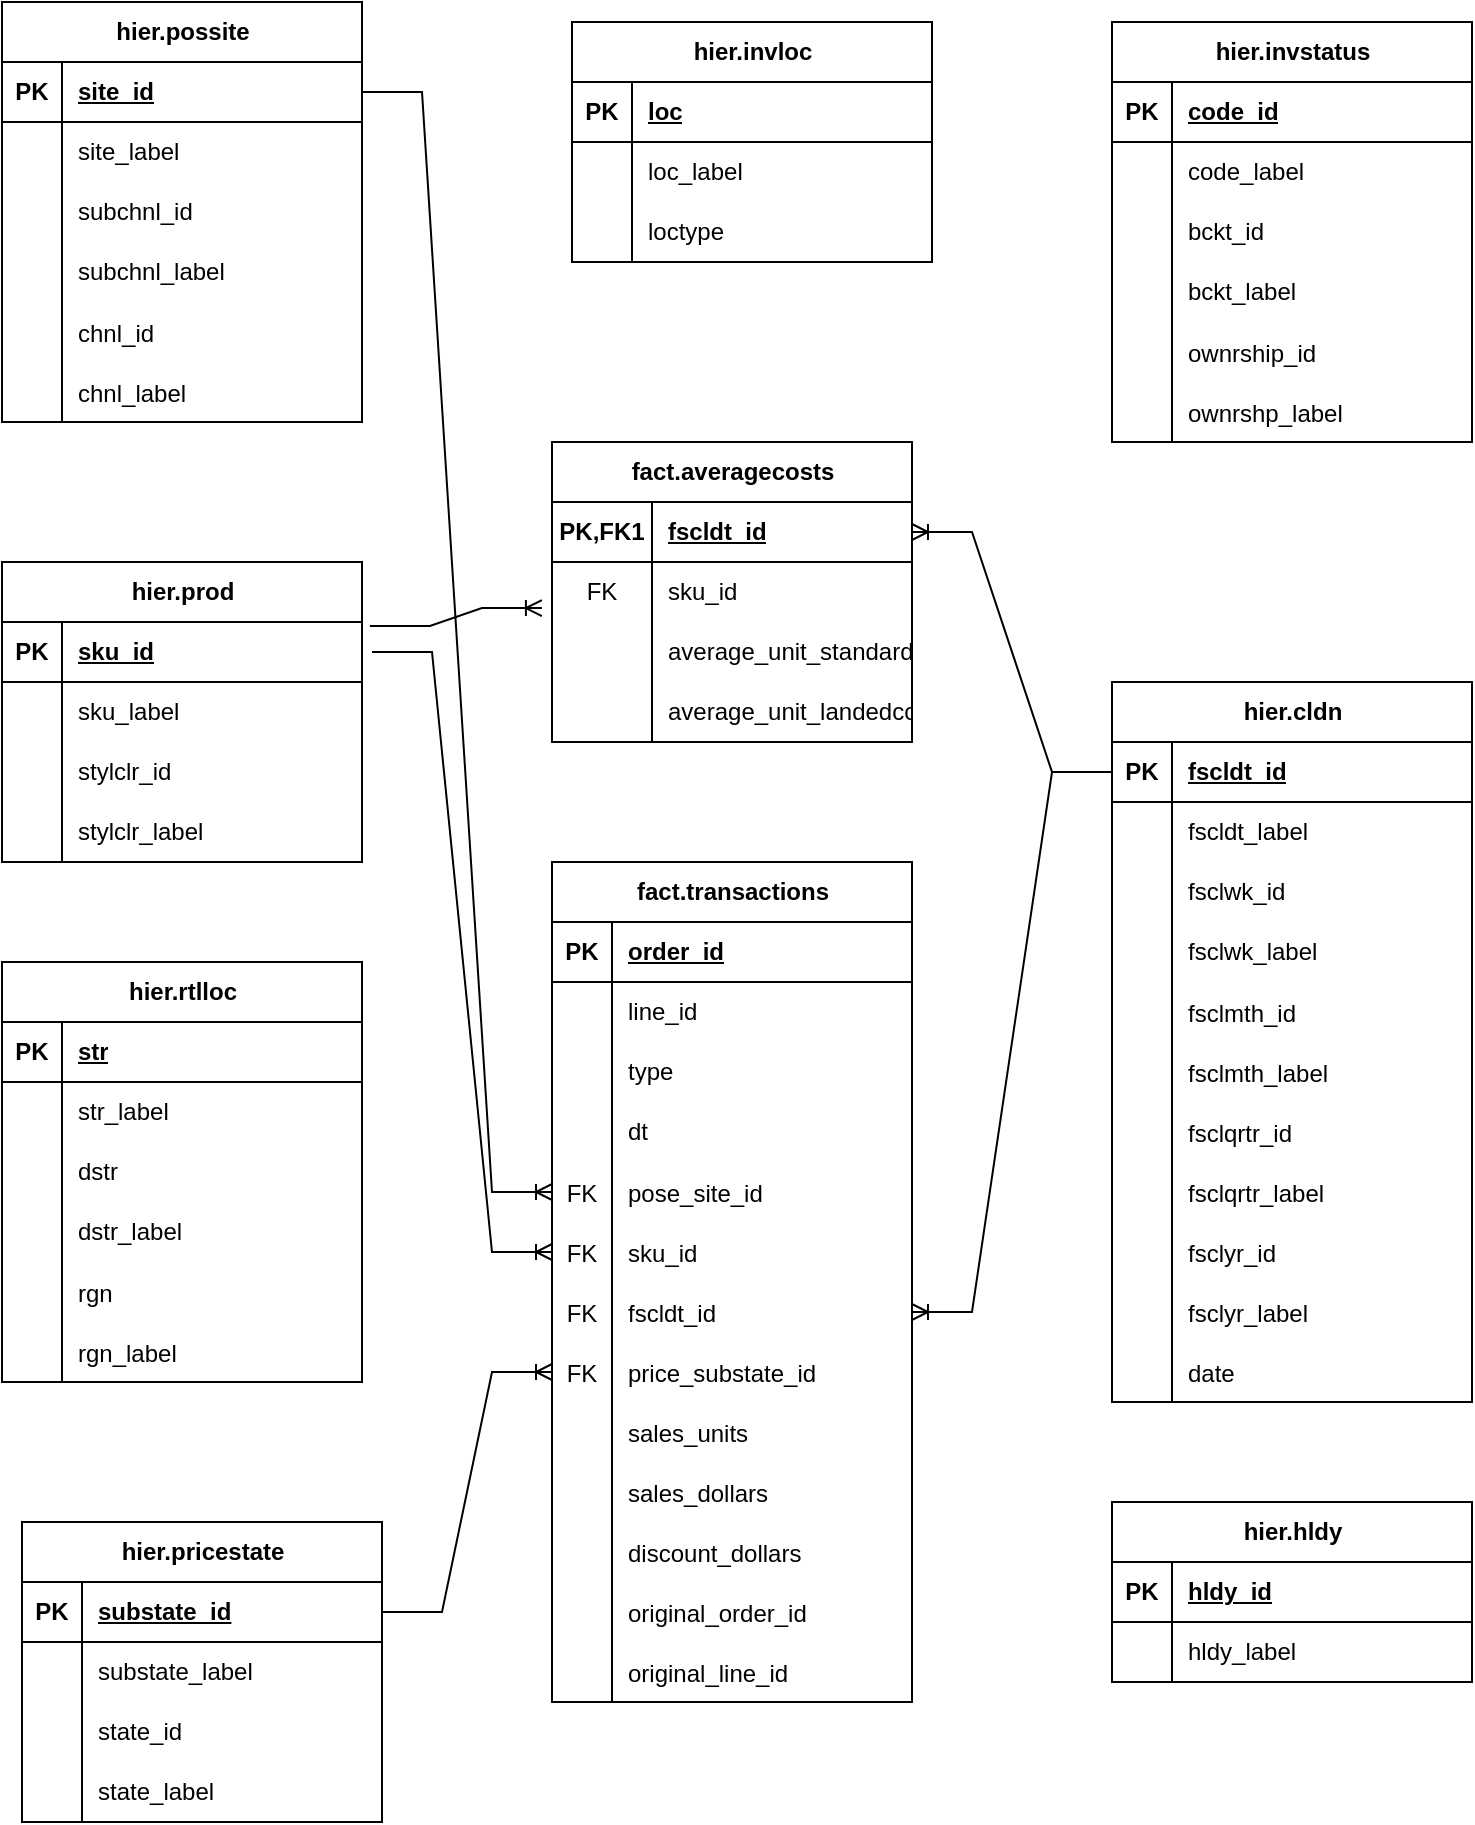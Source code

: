 <mxfile version="24.2.5" type="google">
  <diagram id="R2lEEEUBdFMjLlhIrx00" name="ER DIAGRAM">
    <mxGraphModel grid="1" page="1" gridSize="10" guides="1" tooltips="1" connect="1" arrows="1" fold="1" pageScale="1" pageWidth="690" pageHeight="980" math="0" shadow="0" extFonts="Permanent Marker^https://fonts.googleapis.com/css?family=Permanent+Marker">
      <root>
        <mxCell id="0" />
        <mxCell id="1" parent="0" />
        <mxCell id="s-ZfpXknVn_2RmzEOy-e-4" value="hier.pricestate" style="shape=table;startSize=30;container=1;collapsible=1;childLayout=tableLayout;fixedRows=1;rowLines=0;fontStyle=1;align=center;resizeLast=1;html=1;" vertex="1" parent="1">
          <mxGeometry x="255" y="1120" width="180" height="150" as="geometry" />
        </mxCell>
        <mxCell id="s-ZfpXknVn_2RmzEOy-e-5" value="" style="shape=tableRow;horizontal=0;startSize=0;swimlaneHead=0;swimlaneBody=0;fillColor=none;collapsible=0;dropTarget=0;points=[[0,0.5],[1,0.5]];portConstraint=eastwest;top=0;left=0;right=0;bottom=1;" vertex="1" parent="s-ZfpXknVn_2RmzEOy-e-4">
          <mxGeometry y="30" width="180" height="30" as="geometry" />
        </mxCell>
        <mxCell id="s-ZfpXknVn_2RmzEOy-e-6" value="PK" style="shape=partialRectangle;connectable=0;fillColor=none;top=0;left=0;bottom=0;right=0;fontStyle=1;overflow=hidden;whiteSpace=wrap;html=1;" vertex="1" parent="s-ZfpXknVn_2RmzEOy-e-5">
          <mxGeometry width="30" height="30" as="geometry">
            <mxRectangle width="30" height="30" as="alternateBounds" />
          </mxGeometry>
        </mxCell>
        <mxCell id="s-ZfpXknVn_2RmzEOy-e-7" value="substate_id" style="shape=partialRectangle;connectable=0;fillColor=none;top=0;left=0;bottom=0;right=0;align=left;spacingLeft=6;fontStyle=5;overflow=hidden;whiteSpace=wrap;html=1;" vertex="1" parent="s-ZfpXknVn_2RmzEOy-e-5">
          <mxGeometry x="30" width="150" height="30" as="geometry">
            <mxRectangle width="150" height="30" as="alternateBounds" />
          </mxGeometry>
        </mxCell>
        <mxCell id="s-ZfpXknVn_2RmzEOy-e-8" value="" style="shape=tableRow;horizontal=0;startSize=0;swimlaneHead=0;swimlaneBody=0;fillColor=none;collapsible=0;dropTarget=0;points=[[0,0.5],[1,0.5]];portConstraint=eastwest;top=0;left=0;right=0;bottom=0;" vertex="1" parent="s-ZfpXknVn_2RmzEOy-e-4">
          <mxGeometry y="60" width="180" height="30" as="geometry" />
        </mxCell>
        <mxCell id="s-ZfpXknVn_2RmzEOy-e-9" value="" style="shape=partialRectangle;connectable=0;fillColor=none;top=0;left=0;bottom=0;right=0;editable=1;overflow=hidden;whiteSpace=wrap;html=1;" vertex="1" parent="s-ZfpXknVn_2RmzEOy-e-8">
          <mxGeometry width="30" height="30" as="geometry">
            <mxRectangle width="30" height="30" as="alternateBounds" />
          </mxGeometry>
        </mxCell>
        <mxCell id="s-ZfpXknVn_2RmzEOy-e-10" value="substate_label" style="shape=partialRectangle;connectable=0;fillColor=none;top=0;left=0;bottom=0;right=0;align=left;spacingLeft=6;overflow=hidden;whiteSpace=wrap;html=1;" vertex="1" parent="s-ZfpXknVn_2RmzEOy-e-8">
          <mxGeometry x="30" width="150" height="30" as="geometry">
            <mxRectangle width="150" height="30" as="alternateBounds" />
          </mxGeometry>
        </mxCell>
        <mxCell id="s-ZfpXknVn_2RmzEOy-e-11" value="" style="shape=tableRow;horizontal=0;startSize=0;swimlaneHead=0;swimlaneBody=0;fillColor=none;collapsible=0;dropTarget=0;points=[[0,0.5],[1,0.5]];portConstraint=eastwest;top=0;left=0;right=0;bottom=0;" vertex="1" parent="s-ZfpXknVn_2RmzEOy-e-4">
          <mxGeometry y="90" width="180" height="30" as="geometry" />
        </mxCell>
        <mxCell id="s-ZfpXknVn_2RmzEOy-e-12" value="" style="shape=partialRectangle;connectable=0;fillColor=none;top=0;left=0;bottom=0;right=0;editable=1;overflow=hidden;whiteSpace=wrap;html=1;" vertex="1" parent="s-ZfpXknVn_2RmzEOy-e-11">
          <mxGeometry width="30" height="30" as="geometry">
            <mxRectangle width="30" height="30" as="alternateBounds" />
          </mxGeometry>
        </mxCell>
        <mxCell id="s-ZfpXknVn_2RmzEOy-e-13" value="state_id" style="shape=partialRectangle;connectable=0;fillColor=none;top=0;left=0;bottom=0;right=0;align=left;spacingLeft=6;overflow=hidden;whiteSpace=wrap;html=1;" vertex="1" parent="s-ZfpXknVn_2RmzEOy-e-11">
          <mxGeometry x="30" width="150" height="30" as="geometry">
            <mxRectangle width="150" height="30" as="alternateBounds" />
          </mxGeometry>
        </mxCell>
        <mxCell id="s-ZfpXknVn_2RmzEOy-e-14" value="" style="shape=tableRow;horizontal=0;startSize=0;swimlaneHead=0;swimlaneBody=0;fillColor=none;collapsible=0;dropTarget=0;points=[[0,0.5],[1,0.5]];portConstraint=eastwest;top=0;left=0;right=0;bottom=0;" vertex="1" parent="s-ZfpXknVn_2RmzEOy-e-4">
          <mxGeometry y="120" width="180" height="30" as="geometry" />
        </mxCell>
        <mxCell id="s-ZfpXknVn_2RmzEOy-e-15" value="" style="shape=partialRectangle;connectable=0;fillColor=none;top=0;left=0;bottom=0;right=0;editable=1;overflow=hidden;whiteSpace=wrap;html=1;" vertex="1" parent="s-ZfpXknVn_2RmzEOy-e-14">
          <mxGeometry width="30" height="30" as="geometry">
            <mxRectangle width="30" height="30" as="alternateBounds" />
          </mxGeometry>
        </mxCell>
        <mxCell id="s-ZfpXknVn_2RmzEOy-e-16" value="state_label" style="shape=partialRectangle;connectable=0;fillColor=none;top=0;left=0;bottom=0;right=0;align=left;spacingLeft=6;overflow=hidden;whiteSpace=wrap;html=1;" vertex="1" parent="s-ZfpXknVn_2RmzEOy-e-14">
          <mxGeometry x="30" width="150" height="30" as="geometry">
            <mxRectangle width="150" height="30" as="alternateBounds" />
          </mxGeometry>
        </mxCell>
        <mxCell id="s-ZfpXknVn_2RmzEOy-e-17" value="hier.rtlloc" style="shape=table;startSize=30;container=1;collapsible=1;childLayout=tableLayout;fixedRows=1;rowLines=0;fontStyle=1;align=center;resizeLast=1;html=1;" vertex="1" parent="1">
          <mxGeometry x="245" y="840" width="180" height="210" as="geometry" />
        </mxCell>
        <mxCell id="s-ZfpXknVn_2RmzEOy-e-18" value="" style="shape=tableRow;horizontal=0;startSize=0;swimlaneHead=0;swimlaneBody=0;fillColor=none;collapsible=0;dropTarget=0;points=[[0,0.5],[1,0.5]];portConstraint=eastwest;top=0;left=0;right=0;bottom=1;" vertex="1" parent="s-ZfpXknVn_2RmzEOy-e-17">
          <mxGeometry y="30" width="180" height="30" as="geometry" />
        </mxCell>
        <mxCell id="s-ZfpXknVn_2RmzEOy-e-19" value="PK" style="shape=partialRectangle;connectable=0;fillColor=none;top=0;left=0;bottom=0;right=0;fontStyle=1;overflow=hidden;whiteSpace=wrap;html=1;" vertex="1" parent="s-ZfpXknVn_2RmzEOy-e-18">
          <mxGeometry width="30" height="30" as="geometry">
            <mxRectangle width="30" height="30" as="alternateBounds" />
          </mxGeometry>
        </mxCell>
        <mxCell id="s-ZfpXknVn_2RmzEOy-e-20" value="str" style="shape=partialRectangle;connectable=0;fillColor=none;top=0;left=0;bottom=0;right=0;align=left;spacingLeft=6;fontStyle=5;overflow=hidden;whiteSpace=wrap;html=1;" vertex="1" parent="s-ZfpXknVn_2RmzEOy-e-18">
          <mxGeometry x="30" width="150" height="30" as="geometry">
            <mxRectangle width="150" height="30" as="alternateBounds" />
          </mxGeometry>
        </mxCell>
        <mxCell id="s-ZfpXknVn_2RmzEOy-e-21" value="" style="shape=tableRow;horizontal=0;startSize=0;swimlaneHead=0;swimlaneBody=0;fillColor=none;collapsible=0;dropTarget=0;points=[[0,0.5],[1,0.5]];portConstraint=eastwest;top=0;left=0;right=0;bottom=0;" vertex="1" parent="s-ZfpXknVn_2RmzEOy-e-17">
          <mxGeometry y="60" width="180" height="30" as="geometry" />
        </mxCell>
        <mxCell id="s-ZfpXknVn_2RmzEOy-e-22" value="" style="shape=partialRectangle;connectable=0;fillColor=none;top=0;left=0;bottom=0;right=0;editable=1;overflow=hidden;whiteSpace=wrap;html=1;" vertex="1" parent="s-ZfpXknVn_2RmzEOy-e-21">
          <mxGeometry width="30" height="30" as="geometry">
            <mxRectangle width="30" height="30" as="alternateBounds" />
          </mxGeometry>
        </mxCell>
        <mxCell id="s-ZfpXknVn_2RmzEOy-e-23" value="str_label" style="shape=partialRectangle;connectable=0;fillColor=none;top=0;left=0;bottom=0;right=0;align=left;spacingLeft=6;overflow=hidden;whiteSpace=wrap;html=1;" vertex="1" parent="s-ZfpXknVn_2RmzEOy-e-21">
          <mxGeometry x="30" width="150" height="30" as="geometry">
            <mxRectangle width="150" height="30" as="alternateBounds" />
          </mxGeometry>
        </mxCell>
        <mxCell id="s-ZfpXknVn_2RmzEOy-e-24" value="" style="shape=tableRow;horizontal=0;startSize=0;swimlaneHead=0;swimlaneBody=0;fillColor=none;collapsible=0;dropTarget=0;points=[[0,0.5],[1,0.5]];portConstraint=eastwest;top=0;left=0;right=0;bottom=0;" vertex="1" parent="s-ZfpXknVn_2RmzEOy-e-17">
          <mxGeometry y="90" width="180" height="30" as="geometry" />
        </mxCell>
        <mxCell id="s-ZfpXknVn_2RmzEOy-e-25" value="" style="shape=partialRectangle;connectable=0;fillColor=none;top=0;left=0;bottom=0;right=0;editable=1;overflow=hidden;whiteSpace=wrap;html=1;" vertex="1" parent="s-ZfpXknVn_2RmzEOy-e-24">
          <mxGeometry width="30" height="30" as="geometry">
            <mxRectangle width="30" height="30" as="alternateBounds" />
          </mxGeometry>
        </mxCell>
        <mxCell id="s-ZfpXknVn_2RmzEOy-e-26" value="dstr" style="shape=partialRectangle;connectable=0;fillColor=none;top=0;left=0;bottom=0;right=0;align=left;spacingLeft=6;overflow=hidden;whiteSpace=wrap;html=1;" vertex="1" parent="s-ZfpXknVn_2RmzEOy-e-24">
          <mxGeometry x="30" width="150" height="30" as="geometry">
            <mxRectangle width="150" height="30" as="alternateBounds" />
          </mxGeometry>
        </mxCell>
        <mxCell id="s-ZfpXknVn_2RmzEOy-e-27" value="" style="shape=tableRow;horizontal=0;startSize=0;swimlaneHead=0;swimlaneBody=0;fillColor=none;collapsible=0;dropTarget=0;points=[[0,0.5],[1,0.5]];portConstraint=eastwest;top=0;left=0;right=0;bottom=0;" vertex="1" parent="s-ZfpXknVn_2RmzEOy-e-17">
          <mxGeometry y="120" width="180" height="30" as="geometry" />
        </mxCell>
        <mxCell id="s-ZfpXknVn_2RmzEOy-e-28" value="" style="shape=partialRectangle;connectable=0;fillColor=none;top=0;left=0;bottom=0;right=0;editable=1;overflow=hidden;whiteSpace=wrap;html=1;" vertex="1" parent="s-ZfpXknVn_2RmzEOy-e-27">
          <mxGeometry width="30" height="30" as="geometry">
            <mxRectangle width="30" height="30" as="alternateBounds" />
          </mxGeometry>
        </mxCell>
        <mxCell id="s-ZfpXknVn_2RmzEOy-e-29" value="dstr_label" style="shape=partialRectangle;connectable=0;fillColor=none;top=0;left=0;bottom=0;right=0;align=left;spacingLeft=6;overflow=hidden;whiteSpace=wrap;html=1;" vertex="1" parent="s-ZfpXknVn_2RmzEOy-e-27">
          <mxGeometry x="30" width="150" height="30" as="geometry">
            <mxRectangle width="150" height="30" as="alternateBounds" />
          </mxGeometry>
        </mxCell>
        <mxCell id="s-ZfpXknVn_2RmzEOy-e-32" value="" style="shape=tableRow;horizontal=0;startSize=0;swimlaneHead=0;swimlaneBody=0;fillColor=none;collapsible=0;dropTarget=0;points=[[0,0.5],[1,0.5]];portConstraint=eastwest;top=0;left=0;right=0;bottom=0;" vertex="1" parent="s-ZfpXknVn_2RmzEOy-e-17">
          <mxGeometry y="150" width="180" height="30" as="geometry" />
        </mxCell>
        <mxCell id="s-ZfpXknVn_2RmzEOy-e-33" value="" style="shape=partialRectangle;connectable=0;fillColor=none;top=0;left=0;bottom=0;right=0;editable=1;overflow=hidden;" vertex="1" parent="s-ZfpXknVn_2RmzEOy-e-32">
          <mxGeometry width="30" height="30" as="geometry">
            <mxRectangle width="30" height="30" as="alternateBounds" />
          </mxGeometry>
        </mxCell>
        <mxCell id="s-ZfpXknVn_2RmzEOy-e-34" value="rgn" style="shape=partialRectangle;connectable=0;fillColor=none;top=0;left=0;bottom=0;right=0;align=left;spacingLeft=6;overflow=hidden;" vertex="1" parent="s-ZfpXknVn_2RmzEOy-e-32">
          <mxGeometry x="30" width="150" height="30" as="geometry">
            <mxRectangle width="150" height="30" as="alternateBounds" />
          </mxGeometry>
        </mxCell>
        <mxCell id="s-ZfpXknVn_2RmzEOy-e-41" value="" style="shape=tableRow;horizontal=0;startSize=0;swimlaneHead=0;swimlaneBody=0;fillColor=none;collapsible=0;dropTarget=0;points=[[0,0.5],[1,0.5]];portConstraint=eastwest;top=0;left=0;right=0;bottom=0;" vertex="1" parent="s-ZfpXknVn_2RmzEOy-e-17">
          <mxGeometry y="180" width="180" height="30" as="geometry" />
        </mxCell>
        <mxCell id="s-ZfpXknVn_2RmzEOy-e-42" value="" style="shape=partialRectangle;connectable=0;fillColor=none;top=0;left=0;bottom=0;right=0;editable=1;overflow=hidden;" vertex="1" parent="s-ZfpXknVn_2RmzEOy-e-41">
          <mxGeometry width="30" height="30" as="geometry">
            <mxRectangle width="30" height="30" as="alternateBounds" />
          </mxGeometry>
        </mxCell>
        <mxCell id="s-ZfpXknVn_2RmzEOy-e-43" value="rgn_label" style="shape=partialRectangle;connectable=0;fillColor=none;top=0;left=0;bottom=0;right=0;align=left;spacingLeft=6;overflow=hidden;" vertex="1" parent="s-ZfpXknVn_2RmzEOy-e-41">
          <mxGeometry x="30" width="150" height="30" as="geometry">
            <mxRectangle width="150" height="30" as="alternateBounds" />
          </mxGeometry>
        </mxCell>
        <mxCell id="s-ZfpXknVn_2RmzEOy-e-44" value="hier.possite" style="shape=table;startSize=30;container=1;collapsible=1;childLayout=tableLayout;fixedRows=1;rowLines=0;fontStyle=1;align=center;resizeLast=1;html=1;" vertex="1" parent="1">
          <mxGeometry x="245" y="360" width="180" height="210" as="geometry" />
        </mxCell>
        <mxCell id="s-ZfpXknVn_2RmzEOy-e-45" value="" style="shape=tableRow;horizontal=0;startSize=0;swimlaneHead=0;swimlaneBody=0;fillColor=none;collapsible=0;dropTarget=0;points=[[0,0.5],[1,0.5]];portConstraint=eastwest;top=0;left=0;right=0;bottom=1;" vertex="1" parent="s-ZfpXknVn_2RmzEOy-e-44">
          <mxGeometry y="30" width="180" height="30" as="geometry" />
        </mxCell>
        <mxCell id="s-ZfpXknVn_2RmzEOy-e-46" value="PK" style="shape=partialRectangle;connectable=0;fillColor=none;top=0;left=0;bottom=0;right=0;fontStyle=1;overflow=hidden;whiteSpace=wrap;html=1;" vertex="1" parent="s-ZfpXknVn_2RmzEOy-e-45">
          <mxGeometry width="30" height="30" as="geometry">
            <mxRectangle width="30" height="30" as="alternateBounds" />
          </mxGeometry>
        </mxCell>
        <mxCell id="s-ZfpXknVn_2RmzEOy-e-47" value="site_id" style="shape=partialRectangle;connectable=0;fillColor=none;top=0;left=0;bottom=0;right=0;align=left;spacingLeft=6;fontStyle=5;overflow=hidden;whiteSpace=wrap;html=1;" vertex="1" parent="s-ZfpXknVn_2RmzEOy-e-45">
          <mxGeometry x="30" width="150" height="30" as="geometry">
            <mxRectangle width="150" height="30" as="alternateBounds" />
          </mxGeometry>
        </mxCell>
        <mxCell id="s-ZfpXknVn_2RmzEOy-e-48" value="" style="shape=tableRow;horizontal=0;startSize=0;swimlaneHead=0;swimlaneBody=0;fillColor=none;collapsible=0;dropTarget=0;points=[[0,0.5],[1,0.5]];portConstraint=eastwest;top=0;left=0;right=0;bottom=0;" vertex="1" parent="s-ZfpXknVn_2RmzEOy-e-44">
          <mxGeometry y="60" width="180" height="30" as="geometry" />
        </mxCell>
        <mxCell id="s-ZfpXknVn_2RmzEOy-e-49" value="" style="shape=partialRectangle;connectable=0;fillColor=none;top=0;left=0;bottom=0;right=0;editable=1;overflow=hidden;whiteSpace=wrap;html=1;" vertex="1" parent="s-ZfpXknVn_2RmzEOy-e-48">
          <mxGeometry width="30" height="30" as="geometry">
            <mxRectangle width="30" height="30" as="alternateBounds" />
          </mxGeometry>
        </mxCell>
        <mxCell id="s-ZfpXknVn_2RmzEOy-e-50" value="site_label" style="shape=partialRectangle;connectable=0;fillColor=none;top=0;left=0;bottom=0;right=0;align=left;spacingLeft=6;overflow=hidden;whiteSpace=wrap;html=1;" vertex="1" parent="s-ZfpXknVn_2RmzEOy-e-48">
          <mxGeometry x="30" width="150" height="30" as="geometry">
            <mxRectangle width="150" height="30" as="alternateBounds" />
          </mxGeometry>
        </mxCell>
        <mxCell id="s-ZfpXknVn_2RmzEOy-e-51" value="" style="shape=tableRow;horizontal=0;startSize=0;swimlaneHead=0;swimlaneBody=0;fillColor=none;collapsible=0;dropTarget=0;points=[[0,0.5],[1,0.5]];portConstraint=eastwest;top=0;left=0;right=0;bottom=0;" vertex="1" parent="s-ZfpXknVn_2RmzEOy-e-44">
          <mxGeometry y="90" width="180" height="30" as="geometry" />
        </mxCell>
        <mxCell id="s-ZfpXknVn_2RmzEOy-e-52" value="" style="shape=partialRectangle;connectable=0;fillColor=none;top=0;left=0;bottom=0;right=0;editable=1;overflow=hidden;whiteSpace=wrap;html=1;" vertex="1" parent="s-ZfpXknVn_2RmzEOy-e-51">
          <mxGeometry width="30" height="30" as="geometry">
            <mxRectangle width="30" height="30" as="alternateBounds" />
          </mxGeometry>
        </mxCell>
        <mxCell id="s-ZfpXknVn_2RmzEOy-e-53" value="subchnl_id" style="shape=partialRectangle;connectable=0;fillColor=none;top=0;left=0;bottom=0;right=0;align=left;spacingLeft=6;overflow=hidden;whiteSpace=wrap;html=1;" vertex="1" parent="s-ZfpXknVn_2RmzEOy-e-51">
          <mxGeometry x="30" width="150" height="30" as="geometry">
            <mxRectangle width="150" height="30" as="alternateBounds" />
          </mxGeometry>
        </mxCell>
        <mxCell id="s-ZfpXknVn_2RmzEOy-e-54" value="" style="shape=tableRow;horizontal=0;startSize=0;swimlaneHead=0;swimlaneBody=0;fillColor=none;collapsible=0;dropTarget=0;points=[[0,0.5],[1,0.5]];portConstraint=eastwest;top=0;left=0;right=0;bottom=0;" vertex="1" parent="s-ZfpXknVn_2RmzEOy-e-44">
          <mxGeometry y="120" width="180" height="30" as="geometry" />
        </mxCell>
        <mxCell id="s-ZfpXknVn_2RmzEOy-e-55" value="" style="shape=partialRectangle;connectable=0;fillColor=none;top=0;left=0;bottom=0;right=0;editable=1;overflow=hidden;whiteSpace=wrap;html=1;" vertex="1" parent="s-ZfpXknVn_2RmzEOy-e-54">
          <mxGeometry width="30" height="30" as="geometry">
            <mxRectangle width="30" height="30" as="alternateBounds" />
          </mxGeometry>
        </mxCell>
        <mxCell id="s-ZfpXknVn_2RmzEOy-e-56" value="subchnl_label" style="shape=partialRectangle;connectable=0;fillColor=none;top=0;left=0;bottom=0;right=0;align=left;spacingLeft=6;overflow=hidden;whiteSpace=wrap;html=1;" vertex="1" parent="s-ZfpXknVn_2RmzEOy-e-54">
          <mxGeometry x="30" width="150" height="30" as="geometry">
            <mxRectangle width="150" height="30" as="alternateBounds" />
          </mxGeometry>
        </mxCell>
        <mxCell id="s-ZfpXknVn_2RmzEOy-e-57" value="" style="shape=tableRow;horizontal=0;startSize=0;swimlaneHead=0;swimlaneBody=0;fillColor=none;collapsible=0;dropTarget=0;points=[[0,0.5],[1,0.5]];portConstraint=eastwest;top=0;left=0;right=0;bottom=0;" vertex="1" parent="s-ZfpXknVn_2RmzEOy-e-44">
          <mxGeometry y="150" width="180" height="30" as="geometry" />
        </mxCell>
        <mxCell id="s-ZfpXknVn_2RmzEOy-e-58" value="" style="shape=partialRectangle;connectable=0;fillColor=none;top=0;left=0;bottom=0;right=0;editable=1;overflow=hidden;" vertex="1" parent="s-ZfpXknVn_2RmzEOy-e-57">
          <mxGeometry width="30" height="30" as="geometry">
            <mxRectangle width="30" height="30" as="alternateBounds" />
          </mxGeometry>
        </mxCell>
        <mxCell id="s-ZfpXknVn_2RmzEOy-e-59" value="chnl_id" style="shape=partialRectangle;connectable=0;fillColor=none;top=0;left=0;bottom=0;right=0;align=left;spacingLeft=6;overflow=hidden;" vertex="1" parent="s-ZfpXknVn_2RmzEOy-e-57">
          <mxGeometry x="30" width="150" height="30" as="geometry">
            <mxRectangle width="150" height="30" as="alternateBounds" />
          </mxGeometry>
        </mxCell>
        <mxCell id="s-ZfpXknVn_2RmzEOy-e-60" value="" style="shape=tableRow;horizontal=0;startSize=0;swimlaneHead=0;swimlaneBody=0;fillColor=none;collapsible=0;dropTarget=0;points=[[0,0.5],[1,0.5]];portConstraint=eastwest;top=0;left=0;right=0;bottom=0;" vertex="1" parent="s-ZfpXknVn_2RmzEOy-e-44">
          <mxGeometry y="180" width="180" height="30" as="geometry" />
        </mxCell>
        <mxCell id="s-ZfpXknVn_2RmzEOy-e-61" value="" style="shape=partialRectangle;connectable=0;fillColor=none;top=0;left=0;bottom=0;right=0;editable=1;overflow=hidden;" vertex="1" parent="s-ZfpXknVn_2RmzEOy-e-60">
          <mxGeometry width="30" height="30" as="geometry">
            <mxRectangle width="30" height="30" as="alternateBounds" />
          </mxGeometry>
        </mxCell>
        <mxCell id="s-ZfpXknVn_2RmzEOy-e-62" value="chnl_label" style="shape=partialRectangle;connectable=0;fillColor=none;top=0;left=0;bottom=0;right=0;align=left;spacingLeft=6;overflow=hidden;" vertex="1" parent="s-ZfpXknVn_2RmzEOy-e-60">
          <mxGeometry x="30" width="150" height="30" as="geometry">
            <mxRectangle width="150" height="30" as="alternateBounds" />
          </mxGeometry>
        </mxCell>
        <mxCell id="s-ZfpXknVn_2RmzEOy-e-63" value="hier.invstatus" style="shape=table;startSize=30;container=1;collapsible=1;childLayout=tableLayout;fixedRows=1;rowLines=0;fontStyle=1;align=center;resizeLast=1;html=1;" vertex="1" parent="1">
          <mxGeometry x="800" y="370" width="180" height="210" as="geometry" />
        </mxCell>
        <mxCell id="s-ZfpXknVn_2RmzEOy-e-64" value="" style="shape=tableRow;horizontal=0;startSize=0;swimlaneHead=0;swimlaneBody=0;fillColor=none;collapsible=0;dropTarget=0;points=[[0,0.5],[1,0.5]];portConstraint=eastwest;top=0;left=0;right=0;bottom=1;" vertex="1" parent="s-ZfpXknVn_2RmzEOy-e-63">
          <mxGeometry y="30" width="180" height="30" as="geometry" />
        </mxCell>
        <mxCell id="s-ZfpXknVn_2RmzEOy-e-65" value="PK" style="shape=partialRectangle;connectable=0;fillColor=none;top=0;left=0;bottom=0;right=0;fontStyle=1;overflow=hidden;whiteSpace=wrap;html=1;" vertex="1" parent="s-ZfpXknVn_2RmzEOy-e-64">
          <mxGeometry width="30" height="30" as="geometry">
            <mxRectangle width="30" height="30" as="alternateBounds" />
          </mxGeometry>
        </mxCell>
        <mxCell id="s-ZfpXknVn_2RmzEOy-e-66" value="code_id" style="shape=partialRectangle;connectable=0;fillColor=none;top=0;left=0;bottom=0;right=0;align=left;spacingLeft=6;fontStyle=5;overflow=hidden;whiteSpace=wrap;html=1;" vertex="1" parent="s-ZfpXknVn_2RmzEOy-e-64">
          <mxGeometry x="30" width="150" height="30" as="geometry">
            <mxRectangle width="150" height="30" as="alternateBounds" />
          </mxGeometry>
        </mxCell>
        <mxCell id="s-ZfpXknVn_2RmzEOy-e-67" value="" style="shape=tableRow;horizontal=0;startSize=0;swimlaneHead=0;swimlaneBody=0;fillColor=none;collapsible=0;dropTarget=0;points=[[0,0.5],[1,0.5]];portConstraint=eastwest;top=0;left=0;right=0;bottom=0;" vertex="1" parent="s-ZfpXknVn_2RmzEOy-e-63">
          <mxGeometry y="60" width="180" height="30" as="geometry" />
        </mxCell>
        <mxCell id="s-ZfpXknVn_2RmzEOy-e-68" value="" style="shape=partialRectangle;connectable=0;fillColor=none;top=0;left=0;bottom=0;right=0;editable=1;overflow=hidden;whiteSpace=wrap;html=1;" vertex="1" parent="s-ZfpXknVn_2RmzEOy-e-67">
          <mxGeometry width="30" height="30" as="geometry">
            <mxRectangle width="30" height="30" as="alternateBounds" />
          </mxGeometry>
        </mxCell>
        <mxCell id="s-ZfpXknVn_2RmzEOy-e-69" value="code_label" style="shape=partialRectangle;connectable=0;fillColor=none;top=0;left=0;bottom=0;right=0;align=left;spacingLeft=6;overflow=hidden;whiteSpace=wrap;html=1;" vertex="1" parent="s-ZfpXknVn_2RmzEOy-e-67">
          <mxGeometry x="30" width="150" height="30" as="geometry">
            <mxRectangle width="150" height="30" as="alternateBounds" />
          </mxGeometry>
        </mxCell>
        <mxCell id="s-ZfpXknVn_2RmzEOy-e-70" value="" style="shape=tableRow;horizontal=0;startSize=0;swimlaneHead=0;swimlaneBody=0;fillColor=none;collapsible=0;dropTarget=0;points=[[0,0.5],[1,0.5]];portConstraint=eastwest;top=0;left=0;right=0;bottom=0;" vertex="1" parent="s-ZfpXknVn_2RmzEOy-e-63">
          <mxGeometry y="90" width="180" height="30" as="geometry" />
        </mxCell>
        <mxCell id="s-ZfpXknVn_2RmzEOy-e-71" value="" style="shape=partialRectangle;connectable=0;fillColor=none;top=0;left=0;bottom=0;right=0;editable=1;overflow=hidden;whiteSpace=wrap;html=1;" vertex="1" parent="s-ZfpXknVn_2RmzEOy-e-70">
          <mxGeometry width="30" height="30" as="geometry">
            <mxRectangle width="30" height="30" as="alternateBounds" />
          </mxGeometry>
        </mxCell>
        <mxCell id="s-ZfpXknVn_2RmzEOy-e-72" value="bckt_id" style="shape=partialRectangle;connectable=0;fillColor=none;top=0;left=0;bottom=0;right=0;align=left;spacingLeft=6;overflow=hidden;whiteSpace=wrap;html=1;" vertex="1" parent="s-ZfpXknVn_2RmzEOy-e-70">
          <mxGeometry x="30" width="150" height="30" as="geometry">
            <mxRectangle width="150" height="30" as="alternateBounds" />
          </mxGeometry>
        </mxCell>
        <mxCell id="s-ZfpXknVn_2RmzEOy-e-73" value="" style="shape=tableRow;horizontal=0;startSize=0;swimlaneHead=0;swimlaneBody=0;fillColor=none;collapsible=0;dropTarget=0;points=[[0,0.5],[1,0.5]];portConstraint=eastwest;top=0;left=0;right=0;bottom=0;" vertex="1" parent="s-ZfpXknVn_2RmzEOy-e-63">
          <mxGeometry y="120" width="180" height="30" as="geometry" />
        </mxCell>
        <mxCell id="s-ZfpXknVn_2RmzEOy-e-74" value="" style="shape=partialRectangle;connectable=0;fillColor=none;top=0;left=0;bottom=0;right=0;editable=1;overflow=hidden;whiteSpace=wrap;html=1;" vertex="1" parent="s-ZfpXknVn_2RmzEOy-e-73">
          <mxGeometry width="30" height="30" as="geometry">
            <mxRectangle width="30" height="30" as="alternateBounds" />
          </mxGeometry>
        </mxCell>
        <mxCell id="s-ZfpXknVn_2RmzEOy-e-75" value="bckt_label" style="shape=partialRectangle;connectable=0;fillColor=none;top=0;left=0;bottom=0;right=0;align=left;spacingLeft=6;overflow=hidden;whiteSpace=wrap;html=1;" vertex="1" parent="s-ZfpXknVn_2RmzEOy-e-73">
          <mxGeometry x="30" width="150" height="30" as="geometry">
            <mxRectangle width="150" height="30" as="alternateBounds" />
          </mxGeometry>
        </mxCell>
        <mxCell id="s-ZfpXknVn_2RmzEOy-e-76" value="" style="shape=tableRow;horizontal=0;startSize=0;swimlaneHead=0;swimlaneBody=0;fillColor=none;collapsible=0;dropTarget=0;points=[[0,0.5],[1,0.5]];portConstraint=eastwest;top=0;left=0;right=0;bottom=0;" vertex="1" parent="s-ZfpXknVn_2RmzEOy-e-63">
          <mxGeometry y="150" width="180" height="30" as="geometry" />
        </mxCell>
        <mxCell id="s-ZfpXknVn_2RmzEOy-e-77" value="" style="shape=partialRectangle;connectable=0;fillColor=none;top=0;left=0;bottom=0;right=0;editable=1;overflow=hidden;" vertex="1" parent="s-ZfpXknVn_2RmzEOy-e-76">
          <mxGeometry width="30" height="30" as="geometry">
            <mxRectangle width="30" height="30" as="alternateBounds" />
          </mxGeometry>
        </mxCell>
        <mxCell id="s-ZfpXknVn_2RmzEOy-e-78" value="ownrship_id" style="shape=partialRectangle;connectable=0;fillColor=none;top=0;left=0;bottom=0;right=0;align=left;spacingLeft=6;overflow=hidden;" vertex="1" parent="s-ZfpXknVn_2RmzEOy-e-76">
          <mxGeometry x="30" width="150" height="30" as="geometry">
            <mxRectangle width="150" height="30" as="alternateBounds" />
          </mxGeometry>
        </mxCell>
        <mxCell id="s-ZfpXknVn_2RmzEOy-e-79" value="" style="shape=tableRow;horizontal=0;startSize=0;swimlaneHead=0;swimlaneBody=0;fillColor=none;collapsible=0;dropTarget=0;points=[[0,0.5],[1,0.5]];portConstraint=eastwest;top=0;left=0;right=0;bottom=0;" vertex="1" parent="s-ZfpXknVn_2RmzEOy-e-63">
          <mxGeometry y="180" width="180" height="30" as="geometry" />
        </mxCell>
        <mxCell id="s-ZfpXknVn_2RmzEOy-e-80" value="" style="shape=partialRectangle;connectable=0;fillColor=none;top=0;left=0;bottom=0;right=0;editable=1;overflow=hidden;" vertex="1" parent="s-ZfpXknVn_2RmzEOy-e-79">
          <mxGeometry width="30" height="30" as="geometry">
            <mxRectangle width="30" height="30" as="alternateBounds" />
          </mxGeometry>
        </mxCell>
        <mxCell id="s-ZfpXknVn_2RmzEOy-e-81" value="ownrshp_label" style="shape=partialRectangle;connectable=0;fillColor=none;top=0;left=0;bottom=0;right=0;align=left;spacingLeft=6;overflow=hidden;" vertex="1" parent="s-ZfpXknVn_2RmzEOy-e-79">
          <mxGeometry x="30" width="150" height="30" as="geometry">
            <mxRectangle width="150" height="30" as="alternateBounds" />
          </mxGeometry>
        </mxCell>
        <mxCell id="s-ZfpXknVn_2RmzEOy-e-82" value="hier.invloc" style="shape=table;startSize=30;container=1;collapsible=1;childLayout=tableLayout;fixedRows=1;rowLines=0;fontStyle=1;align=center;resizeLast=1;html=1;" vertex="1" parent="1">
          <mxGeometry x="530" y="370" width="180" height="120" as="geometry" />
        </mxCell>
        <mxCell id="s-ZfpXknVn_2RmzEOy-e-83" value="" style="shape=tableRow;horizontal=0;startSize=0;swimlaneHead=0;swimlaneBody=0;fillColor=none;collapsible=0;dropTarget=0;points=[[0,0.5],[1,0.5]];portConstraint=eastwest;top=0;left=0;right=0;bottom=1;" vertex="1" parent="s-ZfpXknVn_2RmzEOy-e-82">
          <mxGeometry y="30" width="180" height="30" as="geometry" />
        </mxCell>
        <mxCell id="s-ZfpXknVn_2RmzEOy-e-84" value="PK" style="shape=partialRectangle;connectable=0;fillColor=none;top=0;left=0;bottom=0;right=0;fontStyle=1;overflow=hidden;whiteSpace=wrap;html=1;" vertex="1" parent="s-ZfpXknVn_2RmzEOy-e-83">
          <mxGeometry width="30" height="30" as="geometry">
            <mxRectangle width="30" height="30" as="alternateBounds" />
          </mxGeometry>
        </mxCell>
        <mxCell id="s-ZfpXknVn_2RmzEOy-e-85" value="loc" style="shape=partialRectangle;connectable=0;fillColor=none;top=0;left=0;bottom=0;right=0;align=left;spacingLeft=6;fontStyle=5;overflow=hidden;whiteSpace=wrap;html=1;" vertex="1" parent="s-ZfpXknVn_2RmzEOy-e-83">
          <mxGeometry x="30" width="150" height="30" as="geometry">
            <mxRectangle width="150" height="30" as="alternateBounds" />
          </mxGeometry>
        </mxCell>
        <mxCell id="s-ZfpXknVn_2RmzEOy-e-86" value="" style="shape=tableRow;horizontal=0;startSize=0;swimlaneHead=0;swimlaneBody=0;fillColor=none;collapsible=0;dropTarget=0;points=[[0,0.5],[1,0.5]];portConstraint=eastwest;top=0;left=0;right=0;bottom=0;" vertex="1" parent="s-ZfpXknVn_2RmzEOy-e-82">
          <mxGeometry y="60" width="180" height="30" as="geometry" />
        </mxCell>
        <mxCell id="s-ZfpXknVn_2RmzEOy-e-87" value="" style="shape=partialRectangle;connectable=0;fillColor=none;top=0;left=0;bottom=0;right=0;editable=1;overflow=hidden;whiteSpace=wrap;html=1;" vertex="1" parent="s-ZfpXknVn_2RmzEOy-e-86">
          <mxGeometry width="30" height="30" as="geometry">
            <mxRectangle width="30" height="30" as="alternateBounds" />
          </mxGeometry>
        </mxCell>
        <mxCell id="s-ZfpXknVn_2RmzEOy-e-88" value="loc_label" style="shape=partialRectangle;connectable=0;fillColor=none;top=0;left=0;bottom=0;right=0;align=left;spacingLeft=6;overflow=hidden;whiteSpace=wrap;html=1;" vertex="1" parent="s-ZfpXknVn_2RmzEOy-e-86">
          <mxGeometry x="30" width="150" height="30" as="geometry">
            <mxRectangle width="150" height="30" as="alternateBounds" />
          </mxGeometry>
        </mxCell>
        <mxCell id="s-ZfpXknVn_2RmzEOy-e-89" value="" style="shape=tableRow;horizontal=0;startSize=0;swimlaneHead=0;swimlaneBody=0;fillColor=none;collapsible=0;dropTarget=0;points=[[0,0.5],[1,0.5]];portConstraint=eastwest;top=0;left=0;right=0;bottom=0;" vertex="1" parent="s-ZfpXknVn_2RmzEOy-e-82">
          <mxGeometry y="90" width="180" height="30" as="geometry" />
        </mxCell>
        <mxCell id="s-ZfpXknVn_2RmzEOy-e-90" value="" style="shape=partialRectangle;connectable=0;fillColor=none;top=0;left=0;bottom=0;right=0;editable=1;overflow=hidden;whiteSpace=wrap;html=1;" vertex="1" parent="s-ZfpXknVn_2RmzEOy-e-89">
          <mxGeometry width="30" height="30" as="geometry">
            <mxRectangle width="30" height="30" as="alternateBounds" />
          </mxGeometry>
        </mxCell>
        <mxCell id="s-ZfpXknVn_2RmzEOy-e-91" value="loctype" style="shape=partialRectangle;connectable=0;fillColor=none;top=0;left=0;bottom=0;right=0;align=left;spacingLeft=6;overflow=hidden;whiteSpace=wrap;html=1;" vertex="1" parent="s-ZfpXknVn_2RmzEOy-e-89">
          <mxGeometry x="30" width="150" height="30" as="geometry">
            <mxRectangle width="150" height="30" as="alternateBounds" />
          </mxGeometry>
        </mxCell>
        <mxCell id="s-ZfpXknVn_2RmzEOy-e-101" value="hier.hldy" style="shape=table;startSize=30;container=1;collapsible=1;childLayout=tableLayout;fixedRows=1;rowLines=0;fontStyle=1;align=center;resizeLast=1;html=1;" vertex="1" parent="1">
          <mxGeometry x="800" y="1110" width="180" height="90" as="geometry" />
        </mxCell>
        <mxCell id="s-ZfpXknVn_2RmzEOy-e-102" value="" style="shape=tableRow;horizontal=0;startSize=0;swimlaneHead=0;swimlaneBody=0;fillColor=none;collapsible=0;dropTarget=0;points=[[0,0.5],[1,0.5]];portConstraint=eastwest;top=0;left=0;right=0;bottom=1;" vertex="1" parent="s-ZfpXknVn_2RmzEOy-e-101">
          <mxGeometry y="30" width="180" height="30" as="geometry" />
        </mxCell>
        <mxCell id="s-ZfpXknVn_2RmzEOy-e-103" value="PK" style="shape=partialRectangle;connectable=0;fillColor=none;top=0;left=0;bottom=0;right=0;fontStyle=1;overflow=hidden;whiteSpace=wrap;html=1;" vertex="1" parent="s-ZfpXknVn_2RmzEOy-e-102">
          <mxGeometry width="30" height="30" as="geometry">
            <mxRectangle width="30" height="30" as="alternateBounds" />
          </mxGeometry>
        </mxCell>
        <mxCell id="s-ZfpXknVn_2RmzEOy-e-104" value="hldy_id" style="shape=partialRectangle;connectable=0;fillColor=none;top=0;left=0;bottom=0;right=0;align=left;spacingLeft=6;fontStyle=5;overflow=hidden;whiteSpace=wrap;html=1;" vertex="1" parent="s-ZfpXknVn_2RmzEOy-e-102">
          <mxGeometry x="30" width="150" height="30" as="geometry">
            <mxRectangle width="150" height="30" as="alternateBounds" />
          </mxGeometry>
        </mxCell>
        <mxCell id="s-ZfpXknVn_2RmzEOy-e-105" value="" style="shape=tableRow;horizontal=0;startSize=0;swimlaneHead=0;swimlaneBody=0;fillColor=none;collapsible=0;dropTarget=0;points=[[0,0.5],[1,0.5]];portConstraint=eastwest;top=0;left=0;right=0;bottom=0;" vertex="1" parent="s-ZfpXknVn_2RmzEOy-e-101">
          <mxGeometry y="60" width="180" height="30" as="geometry" />
        </mxCell>
        <mxCell id="s-ZfpXknVn_2RmzEOy-e-106" value="" style="shape=partialRectangle;connectable=0;fillColor=none;top=0;left=0;bottom=0;right=0;editable=1;overflow=hidden;whiteSpace=wrap;html=1;" vertex="1" parent="s-ZfpXknVn_2RmzEOy-e-105">
          <mxGeometry width="30" height="30" as="geometry">
            <mxRectangle width="30" height="30" as="alternateBounds" />
          </mxGeometry>
        </mxCell>
        <mxCell id="s-ZfpXknVn_2RmzEOy-e-107" value="hldy_label" style="shape=partialRectangle;connectable=0;fillColor=none;top=0;left=0;bottom=0;right=0;align=left;spacingLeft=6;overflow=hidden;whiteSpace=wrap;html=1;" vertex="1" parent="s-ZfpXknVn_2RmzEOy-e-105">
          <mxGeometry x="30" width="150" height="30" as="geometry">
            <mxRectangle width="150" height="30" as="alternateBounds" />
          </mxGeometry>
        </mxCell>
        <mxCell id="s-ZfpXknVn_2RmzEOy-e-120" value="hier.cldn" style="shape=table;startSize=30;container=1;collapsible=1;childLayout=tableLayout;fixedRows=1;rowLines=0;fontStyle=1;align=center;resizeLast=1;html=1;" vertex="1" parent="1">
          <mxGeometry x="800" y="700" width="180" height="360" as="geometry" />
        </mxCell>
        <mxCell id="s-ZfpXknVn_2RmzEOy-e-121" value="" style="shape=tableRow;horizontal=0;startSize=0;swimlaneHead=0;swimlaneBody=0;fillColor=none;collapsible=0;dropTarget=0;points=[[0,0.5],[1,0.5]];portConstraint=eastwest;top=0;left=0;right=0;bottom=1;" vertex="1" parent="s-ZfpXknVn_2RmzEOy-e-120">
          <mxGeometry y="30" width="180" height="30" as="geometry" />
        </mxCell>
        <mxCell id="s-ZfpXknVn_2RmzEOy-e-122" value="PK" style="shape=partialRectangle;connectable=0;fillColor=none;top=0;left=0;bottom=0;right=0;fontStyle=1;overflow=hidden;whiteSpace=wrap;html=1;" vertex="1" parent="s-ZfpXknVn_2RmzEOy-e-121">
          <mxGeometry width="30" height="30" as="geometry">
            <mxRectangle width="30" height="30" as="alternateBounds" />
          </mxGeometry>
        </mxCell>
        <mxCell id="s-ZfpXknVn_2RmzEOy-e-123" value="fscldt_id" style="shape=partialRectangle;connectable=0;fillColor=none;top=0;left=0;bottom=0;right=0;align=left;spacingLeft=6;fontStyle=5;overflow=hidden;whiteSpace=wrap;html=1;" vertex="1" parent="s-ZfpXknVn_2RmzEOy-e-121">
          <mxGeometry x="30" width="150" height="30" as="geometry">
            <mxRectangle width="150" height="30" as="alternateBounds" />
          </mxGeometry>
        </mxCell>
        <mxCell id="s-ZfpXknVn_2RmzEOy-e-124" value="" style="shape=tableRow;horizontal=0;startSize=0;swimlaneHead=0;swimlaneBody=0;fillColor=none;collapsible=0;dropTarget=0;points=[[0,0.5],[1,0.5]];portConstraint=eastwest;top=0;left=0;right=0;bottom=0;" vertex="1" parent="s-ZfpXknVn_2RmzEOy-e-120">
          <mxGeometry y="60" width="180" height="30" as="geometry" />
        </mxCell>
        <mxCell id="s-ZfpXknVn_2RmzEOy-e-125" value="" style="shape=partialRectangle;connectable=0;fillColor=none;top=0;left=0;bottom=0;right=0;editable=1;overflow=hidden;whiteSpace=wrap;html=1;" vertex="1" parent="s-ZfpXknVn_2RmzEOy-e-124">
          <mxGeometry width="30" height="30" as="geometry">
            <mxRectangle width="30" height="30" as="alternateBounds" />
          </mxGeometry>
        </mxCell>
        <mxCell id="s-ZfpXknVn_2RmzEOy-e-126" value="fscldt_label" style="shape=partialRectangle;connectable=0;fillColor=none;top=0;left=0;bottom=0;right=0;align=left;spacingLeft=6;overflow=hidden;whiteSpace=wrap;html=1;" vertex="1" parent="s-ZfpXknVn_2RmzEOy-e-124">
          <mxGeometry x="30" width="150" height="30" as="geometry">
            <mxRectangle width="150" height="30" as="alternateBounds" />
          </mxGeometry>
        </mxCell>
        <mxCell id="s-ZfpXknVn_2RmzEOy-e-127" value="" style="shape=tableRow;horizontal=0;startSize=0;swimlaneHead=0;swimlaneBody=0;fillColor=none;collapsible=0;dropTarget=0;points=[[0,0.5],[1,0.5]];portConstraint=eastwest;top=0;left=0;right=0;bottom=0;" vertex="1" parent="s-ZfpXknVn_2RmzEOy-e-120">
          <mxGeometry y="90" width="180" height="30" as="geometry" />
        </mxCell>
        <mxCell id="s-ZfpXknVn_2RmzEOy-e-128" value="" style="shape=partialRectangle;connectable=0;fillColor=none;top=0;left=0;bottom=0;right=0;editable=1;overflow=hidden;whiteSpace=wrap;html=1;" vertex="1" parent="s-ZfpXknVn_2RmzEOy-e-127">
          <mxGeometry width="30" height="30" as="geometry">
            <mxRectangle width="30" height="30" as="alternateBounds" />
          </mxGeometry>
        </mxCell>
        <mxCell id="s-ZfpXknVn_2RmzEOy-e-129" value="fsclwk_id" style="shape=partialRectangle;connectable=0;fillColor=none;top=0;left=0;bottom=0;right=0;align=left;spacingLeft=6;overflow=hidden;whiteSpace=wrap;html=1;" vertex="1" parent="s-ZfpXknVn_2RmzEOy-e-127">
          <mxGeometry x="30" width="150" height="30" as="geometry">
            <mxRectangle width="150" height="30" as="alternateBounds" />
          </mxGeometry>
        </mxCell>
        <mxCell id="s-ZfpXknVn_2RmzEOy-e-130" value="" style="shape=tableRow;horizontal=0;startSize=0;swimlaneHead=0;swimlaneBody=0;fillColor=none;collapsible=0;dropTarget=0;points=[[0,0.5],[1,0.5]];portConstraint=eastwest;top=0;left=0;right=0;bottom=0;" vertex="1" parent="s-ZfpXknVn_2RmzEOy-e-120">
          <mxGeometry y="120" width="180" height="30" as="geometry" />
        </mxCell>
        <mxCell id="s-ZfpXknVn_2RmzEOy-e-131" value="" style="shape=partialRectangle;connectable=0;fillColor=none;top=0;left=0;bottom=0;right=0;editable=1;overflow=hidden;whiteSpace=wrap;html=1;" vertex="1" parent="s-ZfpXknVn_2RmzEOy-e-130">
          <mxGeometry width="30" height="30" as="geometry">
            <mxRectangle width="30" height="30" as="alternateBounds" />
          </mxGeometry>
        </mxCell>
        <mxCell id="s-ZfpXknVn_2RmzEOy-e-132" value="fsclwk_label" style="shape=partialRectangle;connectable=0;fillColor=none;top=0;left=0;bottom=0;right=0;align=left;spacingLeft=6;overflow=hidden;whiteSpace=wrap;html=1;" vertex="1" parent="s-ZfpXknVn_2RmzEOy-e-130">
          <mxGeometry x="30" width="150" height="30" as="geometry">
            <mxRectangle width="150" height="30" as="alternateBounds" />
          </mxGeometry>
        </mxCell>
        <mxCell id="s-ZfpXknVn_2RmzEOy-e-133" value="" style="shape=tableRow;horizontal=0;startSize=0;swimlaneHead=0;swimlaneBody=0;fillColor=none;collapsible=0;dropTarget=0;points=[[0,0.5],[1,0.5]];portConstraint=eastwest;top=0;left=0;right=0;bottom=0;" vertex="1" parent="s-ZfpXknVn_2RmzEOy-e-120">
          <mxGeometry y="150" width="180" height="30" as="geometry" />
        </mxCell>
        <mxCell id="s-ZfpXknVn_2RmzEOy-e-134" value="" style="shape=partialRectangle;connectable=0;fillColor=none;top=0;left=0;bottom=0;right=0;editable=1;overflow=hidden;" vertex="1" parent="s-ZfpXknVn_2RmzEOy-e-133">
          <mxGeometry width="30" height="30" as="geometry">
            <mxRectangle width="30" height="30" as="alternateBounds" />
          </mxGeometry>
        </mxCell>
        <mxCell id="s-ZfpXknVn_2RmzEOy-e-135" value="fsclmth_id" style="shape=partialRectangle;connectable=0;fillColor=none;top=0;left=0;bottom=0;right=0;align=left;spacingLeft=6;overflow=hidden;" vertex="1" parent="s-ZfpXknVn_2RmzEOy-e-133">
          <mxGeometry x="30" width="150" height="30" as="geometry">
            <mxRectangle width="150" height="30" as="alternateBounds" />
          </mxGeometry>
        </mxCell>
        <mxCell id="s-ZfpXknVn_2RmzEOy-e-136" value="" style="shape=tableRow;horizontal=0;startSize=0;swimlaneHead=0;swimlaneBody=0;fillColor=none;collapsible=0;dropTarget=0;points=[[0,0.5],[1,0.5]];portConstraint=eastwest;top=0;left=0;right=0;bottom=0;" vertex="1" parent="s-ZfpXknVn_2RmzEOy-e-120">
          <mxGeometry y="180" width="180" height="30" as="geometry" />
        </mxCell>
        <mxCell id="s-ZfpXknVn_2RmzEOy-e-137" value="" style="shape=partialRectangle;connectable=0;fillColor=none;top=0;left=0;bottom=0;right=0;editable=1;overflow=hidden;" vertex="1" parent="s-ZfpXknVn_2RmzEOy-e-136">
          <mxGeometry width="30" height="30" as="geometry">
            <mxRectangle width="30" height="30" as="alternateBounds" />
          </mxGeometry>
        </mxCell>
        <mxCell id="s-ZfpXknVn_2RmzEOy-e-138" value="fsclmth_label" style="shape=partialRectangle;connectable=0;fillColor=none;top=0;left=0;bottom=0;right=0;align=left;spacingLeft=6;overflow=hidden;" vertex="1" parent="s-ZfpXknVn_2RmzEOy-e-136">
          <mxGeometry x="30" width="150" height="30" as="geometry">
            <mxRectangle width="150" height="30" as="alternateBounds" />
          </mxGeometry>
        </mxCell>
        <mxCell id="s-ZfpXknVn_2RmzEOy-e-148" value="" style="shape=tableRow;horizontal=0;startSize=0;swimlaneHead=0;swimlaneBody=0;fillColor=none;collapsible=0;dropTarget=0;points=[[0,0.5],[1,0.5]];portConstraint=eastwest;top=0;left=0;right=0;bottom=0;" vertex="1" parent="s-ZfpXknVn_2RmzEOy-e-120">
          <mxGeometry y="210" width="180" height="30" as="geometry" />
        </mxCell>
        <mxCell id="s-ZfpXknVn_2RmzEOy-e-149" value="" style="shape=partialRectangle;connectable=0;fillColor=none;top=0;left=0;bottom=0;right=0;editable=1;overflow=hidden;" vertex="1" parent="s-ZfpXknVn_2RmzEOy-e-148">
          <mxGeometry width="30" height="30" as="geometry">
            <mxRectangle width="30" height="30" as="alternateBounds" />
          </mxGeometry>
        </mxCell>
        <mxCell id="s-ZfpXknVn_2RmzEOy-e-150" value="fsclqrtr_id" style="shape=partialRectangle;connectable=0;fillColor=none;top=0;left=0;bottom=0;right=0;align=left;spacingLeft=6;overflow=hidden;" vertex="1" parent="s-ZfpXknVn_2RmzEOy-e-148">
          <mxGeometry x="30" width="150" height="30" as="geometry">
            <mxRectangle width="150" height="30" as="alternateBounds" />
          </mxGeometry>
        </mxCell>
        <mxCell id="s-ZfpXknVn_2RmzEOy-e-160" value="" style="shape=tableRow;horizontal=0;startSize=0;swimlaneHead=0;swimlaneBody=0;fillColor=none;collapsible=0;dropTarget=0;points=[[0,0.5],[1,0.5]];portConstraint=eastwest;top=0;left=0;right=0;bottom=0;" vertex="1" parent="s-ZfpXknVn_2RmzEOy-e-120">
          <mxGeometry y="240" width="180" height="30" as="geometry" />
        </mxCell>
        <mxCell id="s-ZfpXknVn_2RmzEOy-e-161" value="" style="shape=partialRectangle;connectable=0;fillColor=none;top=0;left=0;bottom=0;right=0;editable=1;overflow=hidden;" vertex="1" parent="s-ZfpXknVn_2RmzEOy-e-160">
          <mxGeometry width="30" height="30" as="geometry">
            <mxRectangle width="30" height="30" as="alternateBounds" />
          </mxGeometry>
        </mxCell>
        <mxCell id="s-ZfpXknVn_2RmzEOy-e-162" value="fsclqrtr_label" style="shape=partialRectangle;connectable=0;fillColor=none;top=0;left=0;bottom=0;right=0;align=left;spacingLeft=6;overflow=hidden;" vertex="1" parent="s-ZfpXknVn_2RmzEOy-e-160">
          <mxGeometry x="30" width="150" height="30" as="geometry">
            <mxRectangle width="150" height="30" as="alternateBounds" />
          </mxGeometry>
        </mxCell>
        <mxCell id="s-ZfpXknVn_2RmzEOy-e-163" value="" style="shape=tableRow;horizontal=0;startSize=0;swimlaneHead=0;swimlaneBody=0;fillColor=none;collapsible=0;dropTarget=0;points=[[0,0.5],[1,0.5]];portConstraint=eastwest;top=0;left=0;right=0;bottom=0;" vertex="1" parent="s-ZfpXknVn_2RmzEOy-e-120">
          <mxGeometry y="270" width="180" height="30" as="geometry" />
        </mxCell>
        <mxCell id="s-ZfpXknVn_2RmzEOy-e-164" value="" style="shape=partialRectangle;connectable=0;fillColor=none;top=0;left=0;bottom=0;right=0;editable=1;overflow=hidden;" vertex="1" parent="s-ZfpXknVn_2RmzEOy-e-163">
          <mxGeometry width="30" height="30" as="geometry">
            <mxRectangle width="30" height="30" as="alternateBounds" />
          </mxGeometry>
        </mxCell>
        <mxCell id="s-ZfpXknVn_2RmzEOy-e-165" value="fsclyr_id" style="shape=partialRectangle;connectable=0;fillColor=none;top=0;left=0;bottom=0;right=0;align=left;spacingLeft=6;overflow=hidden;" vertex="1" parent="s-ZfpXknVn_2RmzEOy-e-163">
          <mxGeometry x="30" width="150" height="30" as="geometry">
            <mxRectangle width="150" height="30" as="alternateBounds" />
          </mxGeometry>
        </mxCell>
        <mxCell id="s-ZfpXknVn_2RmzEOy-e-166" value="" style="shape=tableRow;horizontal=0;startSize=0;swimlaneHead=0;swimlaneBody=0;fillColor=none;collapsible=0;dropTarget=0;points=[[0,0.5],[1,0.5]];portConstraint=eastwest;top=0;left=0;right=0;bottom=0;" vertex="1" parent="s-ZfpXknVn_2RmzEOy-e-120">
          <mxGeometry y="300" width="180" height="30" as="geometry" />
        </mxCell>
        <mxCell id="s-ZfpXknVn_2RmzEOy-e-167" value="" style="shape=partialRectangle;connectable=0;fillColor=none;top=0;left=0;bottom=0;right=0;editable=1;overflow=hidden;" vertex="1" parent="s-ZfpXknVn_2RmzEOy-e-166">
          <mxGeometry width="30" height="30" as="geometry">
            <mxRectangle width="30" height="30" as="alternateBounds" />
          </mxGeometry>
        </mxCell>
        <mxCell id="s-ZfpXknVn_2RmzEOy-e-168" value="fsclyr_label" style="shape=partialRectangle;connectable=0;fillColor=none;top=0;left=0;bottom=0;right=0;align=left;spacingLeft=6;overflow=hidden;" vertex="1" parent="s-ZfpXknVn_2RmzEOy-e-166">
          <mxGeometry x="30" width="150" height="30" as="geometry">
            <mxRectangle width="150" height="30" as="alternateBounds" />
          </mxGeometry>
        </mxCell>
        <mxCell id="s-ZfpXknVn_2RmzEOy-e-170" value="" style="shape=tableRow;horizontal=0;startSize=0;swimlaneHead=0;swimlaneBody=0;fillColor=none;collapsible=0;dropTarget=0;points=[[0,0.5],[1,0.5]];portConstraint=eastwest;top=0;left=0;right=0;bottom=0;" vertex="1" parent="s-ZfpXknVn_2RmzEOy-e-120">
          <mxGeometry y="330" width="180" height="30" as="geometry" />
        </mxCell>
        <mxCell id="s-ZfpXknVn_2RmzEOy-e-171" value="" style="shape=partialRectangle;connectable=0;fillColor=none;top=0;left=0;bottom=0;right=0;editable=1;overflow=hidden;" vertex="1" parent="s-ZfpXknVn_2RmzEOy-e-170">
          <mxGeometry width="30" height="30" as="geometry">
            <mxRectangle width="30" height="30" as="alternateBounds" />
          </mxGeometry>
        </mxCell>
        <mxCell id="s-ZfpXknVn_2RmzEOy-e-172" value="date" style="shape=partialRectangle;connectable=0;fillColor=none;top=0;left=0;bottom=0;right=0;align=left;spacingLeft=6;overflow=hidden;" vertex="1" parent="s-ZfpXknVn_2RmzEOy-e-170">
          <mxGeometry x="30" width="150" height="30" as="geometry">
            <mxRectangle width="150" height="30" as="alternateBounds" />
          </mxGeometry>
        </mxCell>
        <mxCell id="s-ZfpXknVn_2RmzEOy-e-173" value="fact.transactions" style="shape=table;startSize=30;container=1;collapsible=1;childLayout=tableLayout;fixedRows=1;rowLines=0;fontStyle=1;align=center;resizeLast=1;html=1;" vertex="1" parent="1">
          <mxGeometry x="520" y="790" width="180" height="420" as="geometry" />
        </mxCell>
        <mxCell id="s-ZfpXknVn_2RmzEOy-e-174" value="" style="shape=tableRow;horizontal=0;startSize=0;swimlaneHead=0;swimlaneBody=0;fillColor=none;collapsible=0;dropTarget=0;points=[[0,0.5],[1,0.5]];portConstraint=eastwest;top=0;left=0;right=0;bottom=1;" vertex="1" parent="s-ZfpXknVn_2RmzEOy-e-173">
          <mxGeometry y="30" width="180" height="30" as="geometry" />
        </mxCell>
        <mxCell id="s-ZfpXknVn_2RmzEOy-e-175" value="PK" style="shape=partialRectangle;connectable=0;fillColor=none;top=0;left=0;bottom=0;right=0;fontStyle=1;overflow=hidden;whiteSpace=wrap;html=1;" vertex="1" parent="s-ZfpXknVn_2RmzEOy-e-174">
          <mxGeometry width="30" height="30" as="geometry">
            <mxRectangle width="30" height="30" as="alternateBounds" />
          </mxGeometry>
        </mxCell>
        <mxCell id="s-ZfpXknVn_2RmzEOy-e-176" value="order_id" style="shape=partialRectangle;connectable=0;fillColor=none;top=0;left=0;bottom=0;right=0;align=left;spacingLeft=6;fontStyle=5;overflow=hidden;whiteSpace=wrap;html=1;" vertex="1" parent="s-ZfpXknVn_2RmzEOy-e-174">
          <mxGeometry x="30" width="150" height="30" as="geometry">
            <mxRectangle width="150" height="30" as="alternateBounds" />
          </mxGeometry>
        </mxCell>
        <mxCell id="s-ZfpXknVn_2RmzEOy-e-177" value="" style="shape=tableRow;horizontal=0;startSize=0;swimlaneHead=0;swimlaneBody=0;fillColor=none;collapsible=0;dropTarget=0;points=[[0,0.5],[1,0.5]];portConstraint=eastwest;top=0;left=0;right=0;bottom=0;" vertex="1" parent="s-ZfpXknVn_2RmzEOy-e-173">
          <mxGeometry y="60" width="180" height="30" as="geometry" />
        </mxCell>
        <mxCell id="s-ZfpXknVn_2RmzEOy-e-178" value="" style="shape=partialRectangle;connectable=0;fillColor=none;top=0;left=0;bottom=0;right=0;editable=1;overflow=hidden;whiteSpace=wrap;html=1;" vertex="1" parent="s-ZfpXknVn_2RmzEOy-e-177">
          <mxGeometry width="30" height="30" as="geometry">
            <mxRectangle width="30" height="30" as="alternateBounds" />
          </mxGeometry>
        </mxCell>
        <mxCell id="s-ZfpXknVn_2RmzEOy-e-179" value="line_id" style="shape=partialRectangle;connectable=0;fillColor=none;top=0;left=0;bottom=0;right=0;align=left;spacingLeft=6;overflow=hidden;whiteSpace=wrap;html=1;" vertex="1" parent="s-ZfpXknVn_2RmzEOy-e-177">
          <mxGeometry x="30" width="150" height="30" as="geometry">
            <mxRectangle width="150" height="30" as="alternateBounds" />
          </mxGeometry>
        </mxCell>
        <mxCell id="s-ZfpXknVn_2RmzEOy-e-180" value="" style="shape=tableRow;horizontal=0;startSize=0;swimlaneHead=0;swimlaneBody=0;fillColor=none;collapsible=0;dropTarget=0;points=[[0,0.5],[1,0.5]];portConstraint=eastwest;top=0;left=0;right=0;bottom=0;" vertex="1" parent="s-ZfpXknVn_2RmzEOy-e-173">
          <mxGeometry y="90" width="180" height="30" as="geometry" />
        </mxCell>
        <mxCell id="s-ZfpXknVn_2RmzEOy-e-181" value="" style="shape=partialRectangle;connectable=0;fillColor=none;top=0;left=0;bottom=0;right=0;editable=1;overflow=hidden;whiteSpace=wrap;html=1;" vertex="1" parent="s-ZfpXknVn_2RmzEOy-e-180">
          <mxGeometry width="30" height="30" as="geometry">
            <mxRectangle width="30" height="30" as="alternateBounds" />
          </mxGeometry>
        </mxCell>
        <mxCell id="s-ZfpXknVn_2RmzEOy-e-182" value="type" style="shape=partialRectangle;connectable=0;fillColor=none;top=0;left=0;bottom=0;right=0;align=left;spacingLeft=6;overflow=hidden;whiteSpace=wrap;html=1;" vertex="1" parent="s-ZfpXknVn_2RmzEOy-e-180">
          <mxGeometry x="30" width="150" height="30" as="geometry">
            <mxRectangle width="150" height="30" as="alternateBounds" />
          </mxGeometry>
        </mxCell>
        <mxCell id="s-ZfpXknVn_2RmzEOy-e-183" value="" style="shape=tableRow;horizontal=0;startSize=0;swimlaneHead=0;swimlaneBody=0;fillColor=none;collapsible=0;dropTarget=0;points=[[0,0.5],[1,0.5]];portConstraint=eastwest;top=0;left=0;right=0;bottom=0;" vertex="1" parent="s-ZfpXknVn_2RmzEOy-e-173">
          <mxGeometry y="120" width="180" height="30" as="geometry" />
        </mxCell>
        <mxCell id="s-ZfpXknVn_2RmzEOy-e-184" value="" style="shape=partialRectangle;connectable=0;fillColor=none;top=0;left=0;bottom=0;right=0;editable=1;overflow=hidden;whiteSpace=wrap;html=1;" vertex="1" parent="s-ZfpXknVn_2RmzEOy-e-183">
          <mxGeometry width="30" height="30" as="geometry">
            <mxRectangle width="30" height="30" as="alternateBounds" />
          </mxGeometry>
        </mxCell>
        <mxCell id="s-ZfpXknVn_2RmzEOy-e-185" value="dt" style="shape=partialRectangle;connectable=0;fillColor=none;top=0;left=0;bottom=0;right=0;align=left;spacingLeft=6;overflow=hidden;whiteSpace=wrap;html=1;" vertex="1" parent="s-ZfpXknVn_2RmzEOy-e-183">
          <mxGeometry x="30" width="150" height="30" as="geometry">
            <mxRectangle width="150" height="30" as="alternateBounds" />
          </mxGeometry>
        </mxCell>
        <mxCell id="s-ZfpXknVn_2RmzEOy-e-186" value="" style="shape=tableRow;horizontal=0;startSize=0;swimlaneHead=0;swimlaneBody=0;fillColor=none;collapsible=0;dropTarget=0;points=[[0,0.5],[1,0.5]];portConstraint=eastwest;top=0;left=0;right=0;bottom=0;" vertex="1" parent="s-ZfpXknVn_2RmzEOy-e-173">
          <mxGeometry y="150" width="180" height="30" as="geometry" />
        </mxCell>
        <mxCell id="s-ZfpXknVn_2RmzEOy-e-187" value="FK" style="shape=partialRectangle;connectable=0;fillColor=none;top=0;left=0;bottom=0;right=0;editable=1;overflow=hidden;" vertex="1" parent="s-ZfpXknVn_2RmzEOy-e-186">
          <mxGeometry width="30" height="30" as="geometry">
            <mxRectangle width="30" height="30" as="alternateBounds" />
          </mxGeometry>
        </mxCell>
        <mxCell id="s-ZfpXknVn_2RmzEOy-e-188" value="pose_site_id" style="shape=partialRectangle;connectable=0;fillColor=none;top=0;left=0;bottom=0;right=0;align=left;spacingLeft=6;overflow=hidden;" vertex="1" parent="s-ZfpXknVn_2RmzEOy-e-186">
          <mxGeometry x="30" width="150" height="30" as="geometry">
            <mxRectangle width="150" height="30" as="alternateBounds" />
          </mxGeometry>
        </mxCell>
        <mxCell id="s-ZfpXknVn_2RmzEOy-e-189" value="" style="shape=tableRow;horizontal=0;startSize=0;swimlaneHead=0;swimlaneBody=0;fillColor=none;collapsible=0;dropTarget=0;points=[[0,0.5],[1,0.5]];portConstraint=eastwest;top=0;left=0;right=0;bottom=0;" vertex="1" parent="s-ZfpXknVn_2RmzEOy-e-173">
          <mxGeometry y="180" width="180" height="30" as="geometry" />
        </mxCell>
        <mxCell id="s-ZfpXknVn_2RmzEOy-e-190" value="FK" style="shape=partialRectangle;connectable=0;fillColor=none;top=0;left=0;bottom=0;right=0;editable=1;overflow=hidden;" vertex="1" parent="s-ZfpXknVn_2RmzEOy-e-189">
          <mxGeometry width="30" height="30" as="geometry">
            <mxRectangle width="30" height="30" as="alternateBounds" />
          </mxGeometry>
        </mxCell>
        <mxCell id="s-ZfpXknVn_2RmzEOy-e-191" value="sku_id" style="shape=partialRectangle;connectable=0;fillColor=none;top=0;left=0;bottom=0;right=0;align=left;spacingLeft=6;overflow=hidden;" vertex="1" parent="s-ZfpXknVn_2RmzEOy-e-189">
          <mxGeometry x="30" width="150" height="30" as="geometry">
            <mxRectangle width="150" height="30" as="alternateBounds" />
          </mxGeometry>
        </mxCell>
        <mxCell id="s-ZfpXknVn_2RmzEOy-e-192" value="" style="shape=tableRow;horizontal=0;startSize=0;swimlaneHead=0;swimlaneBody=0;fillColor=none;collapsible=0;dropTarget=0;points=[[0,0.5],[1,0.5]];portConstraint=eastwest;top=0;left=0;right=0;bottom=0;" vertex="1" parent="s-ZfpXknVn_2RmzEOy-e-173">
          <mxGeometry y="210" width="180" height="30" as="geometry" />
        </mxCell>
        <mxCell id="s-ZfpXknVn_2RmzEOy-e-193" value="FK" style="shape=partialRectangle;connectable=0;fillColor=none;top=0;left=0;bottom=0;right=0;editable=1;overflow=hidden;" vertex="1" parent="s-ZfpXknVn_2RmzEOy-e-192">
          <mxGeometry width="30" height="30" as="geometry">
            <mxRectangle width="30" height="30" as="alternateBounds" />
          </mxGeometry>
        </mxCell>
        <mxCell id="s-ZfpXknVn_2RmzEOy-e-194" value="fscldt_id" style="shape=partialRectangle;connectable=0;fillColor=none;top=0;left=0;bottom=0;right=0;align=left;spacingLeft=6;overflow=hidden;" vertex="1" parent="s-ZfpXknVn_2RmzEOy-e-192">
          <mxGeometry x="30" width="150" height="30" as="geometry">
            <mxRectangle width="150" height="30" as="alternateBounds" />
          </mxGeometry>
        </mxCell>
        <mxCell id="s-ZfpXknVn_2RmzEOy-e-195" value="" style="shape=tableRow;horizontal=0;startSize=0;swimlaneHead=0;swimlaneBody=0;fillColor=none;collapsible=0;dropTarget=0;points=[[0,0.5],[1,0.5]];portConstraint=eastwest;top=0;left=0;right=0;bottom=0;" vertex="1" parent="s-ZfpXknVn_2RmzEOy-e-173">
          <mxGeometry y="240" width="180" height="30" as="geometry" />
        </mxCell>
        <mxCell id="s-ZfpXknVn_2RmzEOy-e-196" value="FK" style="shape=partialRectangle;connectable=0;fillColor=none;top=0;left=0;bottom=0;right=0;editable=1;overflow=hidden;" vertex="1" parent="s-ZfpXknVn_2RmzEOy-e-195">
          <mxGeometry width="30" height="30" as="geometry">
            <mxRectangle width="30" height="30" as="alternateBounds" />
          </mxGeometry>
        </mxCell>
        <mxCell id="s-ZfpXknVn_2RmzEOy-e-197" value="price_substate_id" style="shape=partialRectangle;connectable=0;fillColor=none;top=0;left=0;bottom=0;right=0;align=left;spacingLeft=6;overflow=hidden;" vertex="1" parent="s-ZfpXknVn_2RmzEOy-e-195">
          <mxGeometry x="30" width="150" height="30" as="geometry">
            <mxRectangle width="150" height="30" as="alternateBounds" />
          </mxGeometry>
        </mxCell>
        <mxCell id="s-ZfpXknVn_2RmzEOy-e-198" value="" style="shape=tableRow;horizontal=0;startSize=0;swimlaneHead=0;swimlaneBody=0;fillColor=none;collapsible=0;dropTarget=0;points=[[0,0.5],[1,0.5]];portConstraint=eastwest;top=0;left=0;right=0;bottom=0;" vertex="1" parent="s-ZfpXknVn_2RmzEOy-e-173">
          <mxGeometry y="270" width="180" height="30" as="geometry" />
        </mxCell>
        <mxCell id="s-ZfpXknVn_2RmzEOy-e-199" value="" style="shape=partialRectangle;connectable=0;fillColor=none;top=0;left=0;bottom=0;right=0;editable=1;overflow=hidden;" vertex="1" parent="s-ZfpXknVn_2RmzEOy-e-198">
          <mxGeometry width="30" height="30" as="geometry">
            <mxRectangle width="30" height="30" as="alternateBounds" />
          </mxGeometry>
        </mxCell>
        <mxCell id="s-ZfpXknVn_2RmzEOy-e-200" value="sales_units" style="shape=partialRectangle;connectable=0;fillColor=none;top=0;left=0;bottom=0;right=0;align=left;spacingLeft=6;overflow=hidden;" vertex="1" parent="s-ZfpXknVn_2RmzEOy-e-198">
          <mxGeometry x="30" width="150" height="30" as="geometry">
            <mxRectangle width="150" height="30" as="alternateBounds" />
          </mxGeometry>
        </mxCell>
        <mxCell id="s-ZfpXknVn_2RmzEOy-e-201" value="" style="shape=tableRow;horizontal=0;startSize=0;swimlaneHead=0;swimlaneBody=0;fillColor=none;collapsible=0;dropTarget=0;points=[[0,0.5],[1,0.5]];portConstraint=eastwest;top=0;left=0;right=0;bottom=0;" vertex="1" parent="s-ZfpXknVn_2RmzEOy-e-173">
          <mxGeometry y="300" width="180" height="30" as="geometry" />
        </mxCell>
        <mxCell id="s-ZfpXknVn_2RmzEOy-e-202" value="" style="shape=partialRectangle;connectable=0;fillColor=none;top=0;left=0;bottom=0;right=0;editable=1;overflow=hidden;" vertex="1" parent="s-ZfpXknVn_2RmzEOy-e-201">
          <mxGeometry width="30" height="30" as="geometry">
            <mxRectangle width="30" height="30" as="alternateBounds" />
          </mxGeometry>
        </mxCell>
        <mxCell id="s-ZfpXknVn_2RmzEOy-e-203" value="sales_dollars" style="shape=partialRectangle;connectable=0;fillColor=none;top=0;left=0;bottom=0;right=0;align=left;spacingLeft=6;overflow=hidden;" vertex="1" parent="s-ZfpXknVn_2RmzEOy-e-201">
          <mxGeometry x="30" width="150" height="30" as="geometry">
            <mxRectangle width="150" height="30" as="alternateBounds" />
          </mxGeometry>
        </mxCell>
        <mxCell id="s-ZfpXknVn_2RmzEOy-e-204" value="" style="shape=tableRow;horizontal=0;startSize=0;swimlaneHead=0;swimlaneBody=0;fillColor=none;collapsible=0;dropTarget=0;points=[[0,0.5],[1,0.5]];portConstraint=eastwest;top=0;left=0;right=0;bottom=0;" vertex="1" parent="s-ZfpXknVn_2RmzEOy-e-173">
          <mxGeometry y="330" width="180" height="30" as="geometry" />
        </mxCell>
        <mxCell id="s-ZfpXknVn_2RmzEOy-e-205" value="" style="shape=partialRectangle;connectable=0;fillColor=none;top=0;left=0;bottom=0;right=0;editable=1;overflow=hidden;" vertex="1" parent="s-ZfpXknVn_2RmzEOy-e-204">
          <mxGeometry width="30" height="30" as="geometry">
            <mxRectangle width="30" height="30" as="alternateBounds" />
          </mxGeometry>
        </mxCell>
        <mxCell id="s-ZfpXknVn_2RmzEOy-e-206" value="discount_dollars" style="shape=partialRectangle;connectable=0;fillColor=none;top=0;left=0;bottom=0;right=0;align=left;spacingLeft=6;overflow=hidden;" vertex="1" parent="s-ZfpXknVn_2RmzEOy-e-204">
          <mxGeometry x="30" width="150" height="30" as="geometry">
            <mxRectangle width="150" height="30" as="alternateBounds" />
          </mxGeometry>
        </mxCell>
        <mxCell id="s-ZfpXknVn_2RmzEOy-e-207" value="" style="shape=tableRow;horizontal=0;startSize=0;swimlaneHead=0;swimlaneBody=0;fillColor=none;collapsible=0;dropTarget=0;points=[[0,0.5],[1,0.5]];portConstraint=eastwest;top=0;left=0;right=0;bottom=0;" vertex="1" parent="s-ZfpXknVn_2RmzEOy-e-173">
          <mxGeometry y="360" width="180" height="30" as="geometry" />
        </mxCell>
        <mxCell id="s-ZfpXknVn_2RmzEOy-e-208" value="" style="shape=partialRectangle;connectable=0;fillColor=none;top=0;left=0;bottom=0;right=0;editable=1;overflow=hidden;" vertex="1" parent="s-ZfpXknVn_2RmzEOy-e-207">
          <mxGeometry width="30" height="30" as="geometry">
            <mxRectangle width="30" height="30" as="alternateBounds" />
          </mxGeometry>
        </mxCell>
        <mxCell id="s-ZfpXknVn_2RmzEOy-e-209" value="original_order_id" style="shape=partialRectangle;connectable=0;fillColor=none;top=0;left=0;bottom=0;right=0;align=left;spacingLeft=6;overflow=hidden;" vertex="1" parent="s-ZfpXknVn_2RmzEOy-e-207">
          <mxGeometry x="30" width="150" height="30" as="geometry">
            <mxRectangle width="150" height="30" as="alternateBounds" />
          </mxGeometry>
        </mxCell>
        <mxCell id="s-ZfpXknVn_2RmzEOy-e-210" value="" style="shape=tableRow;horizontal=0;startSize=0;swimlaneHead=0;swimlaneBody=0;fillColor=none;collapsible=0;dropTarget=0;points=[[0,0.5],[1,0.5]];portConstraint=eastwest;top=0;left=0;right=0;bottom=0;" vertex="1" parent="s-ZfpXknVn_2RmzEOy-e-173">
          <mxGeometry y="390" width="180" height="30" as="geometry" />
        </mxCell>
        <mxCell id="s-ZfpXknVn_2RmzEOy-e-211" value="" style="shape=partialRectangle;connectable=0;fillColor=none;top=0;left=0;bottom=0;right=0;editable=1;overflow=hidden;" vertex="1" parent="s-ZfpXknVn_2RmzEOy-e-210">
          <mxGeometry width="30" height="30" as="geometry">
            <mxRectangle width="30" height="30" as="alternateBounds" />
          </mxGeometry>
        </mxCell>
        <mxCell id="s-ZfpXknVn_2RmzEOy-e-212" value="original_line_id" style="shape=partialRectangle;connectable=0;fillColor=none;top=0;left=0;bottom=0;right=0;align=left;spacingLeft=6;overflow=hidden;" vertex="1" parent="s-ZfpXknVn_2RmzEOy-e-210">
          <mxGeometry x="30" width="150" height="30" as="geometry">
            <mxRectangle width="150" height="30" as="alternateBounds" />
          </mxGeometry>
        </mxCell>
        <mxCell id="s-ZfpXknVn_2RmzEOy-e-214" value="fact.averagecosts" style="shape=table;startSize=30;container=1;collapsible=1;childLayout=tableLayout;fixedRows=1;rowLines=0;fontStyle=1;align=center;resizeLast=1;html=1;" vertex="1" parent="1">
          <mxGeometry x="520" y="580" width="180" height="150" as="geometry" />
        </mxCell>
        <mxCell id="s-ZfpXknVn_2RmzEOy-e-215" value="" style="shape=tableRow;horizontal=0;startSize=0;swimlaneHead=0;swimlaneBody=0;fillColor=none;collapsible=0;dropTarget=0;points=[[0,0.5],[1,0.5]];portConstraint=eastwest;top=0;left=0;right=0;bottom=1;" vertex="1" parent="s-ZfpXknVn_2RmzEOy-e-214">
          <mxGeometry y="30" width="180" height="30" as="geometry" />
        </mxCell>
        <mxCell id="s-ZfpXknVn_2RmzEOy-e-216" value="PK,FK1" style="shape=partialRectangle;connectable=0;fillColor=none;top=0;left=0;bottom=0;right=0;fontStyle=1;overflow=hidden;whiteSpace=wrap;html=1;" vertex="1" parent="s-ZfpXknVn_2RmzEOy-e-215">
          <mxGeometry width="50" height="30" as="geometry">
            <mxRectangle width="50" height="30" as="alternateBounds" />
          </mxGeometry>
        </mxCell>
        <mxCell id="s-ZfpXknVn_2RmzEOy-e-217" value="fscldt_id" style="shape=partialRectangle;connectable=0;fillColor=none;top=0;left=0;bottom=0;right=0;align=left;spacingLeft=6;fontStyle=5;overflow=hidden;whiteSpace=wrap;html=1;" vertex="1" parent="s-ZfpXknVn_2RmzEOy-e-215">
          <mxGeometry x="50" width="130" height="30" as="geometry">
            <mxRectangle width="130" height="30" as="alternateBounds" />
          </mxGeometry>
        </mxCell>
        <mxCell id="s-ZfpXknVn_2RmzEOy-e-218" value="" style="shape=tableRow;horizontal=0;startSize=0;swimlaneHead=0;swimlaneBody=0;fillColor=none;collapsible=0;dropTarget=0;points=[[0,0.5],[1,0.5]];portConstraint=eastwest;top=0;left=0;right=0;bottom=0;" vertex="1" parent="s-ZfpXknVn_2RmzEOy-e-214">
          <mxGeometry y="60" width="180" height="30" as="geometry" />
        </mxCell>
        <mxCell id="s-ZfpXknVn_2RmzEOy-e-219" value="FK" style="shape=partialRectangle;connectable=0;fillColor=none;top=0;left=0;bottom=0;right=0;editable=1;overflow=hidden;whiteSpace=wrap;html=1;" vertex="1" parent="s-ZfpXknVn_2RmzEOy-e-218">
          <mxGeometry width="50" height="30" as="geometry">
            <mxRectangle width="50" height="30" as="alternateBounds" />
          </mxGeometry>
        </mxCell>
        <mxCell id="s-ZfpXknVn_2RmzEOy-e-220" value="sku_id" style="shape=partialRectangle;connectable=0;fillColor=none;top=0;left=0;bottom=0;right=0;align=left;spacingLeft=6;overflow=hidden;whiteSpace=wrap;html=1;" vertex="1" parent="s-ZfpXknVn_2RmzEOy-e-218">
          <mxGeometry x="50" width="130" height="30" as="geometry">
            <mxRectangle width="130" height="30" as="alternateBounds" />
          </mxGeometry>
        </mxCell>
        <mxCell id="s-ZfpXknVn_2RmzEOy-e-221" value="" style="shape=tableRow;horizontal=0;startSize=0;swimlaneHead=0;swimlaneBody=0;fillColor=none;collapsible=0;dropTarget=0;points=[[0,0.5],[1,0.5]];portConstraint=eastwest;top=0;left=0;right=0;bottom=0;" vertex="1" parent="s-ZfpXknVn_2RmzEOy-e-214">
          <mxGeometry y="90" width="180" height="30" as="geometry" />
        </mxCell>
        <mxCell id="s-ZfpXknVn_2RmzEOy-e-222" value="" style="shape=partialRectangle;connectable=0;fillColor=none;top=0;left=0;bottom=0;right=0;editable=1;overflow=hidden;whiteSpace=wrap;html=1;" vertex="1" parent="s-ZfpXknVn_2RmzEOy-e-221">
          <mxGeometry width="50" height="30" as="geometry">
            <mxRectangle width="50" height="30" as="alternateBounds" />
          </mxGeometry>
        </mxCell>
        <mxCell id="s-ZfpXknVn_2RmzEOy-e-223" value="average_unit_standardcost" style="shape=partialRectangle;connectable=0;fillColor=none;top=0;left=0;bottom=0;right=0;align=left;spacingLeft=6;overflow=hidden;whiteSpace=wrap;html=1;" vertex="1" parent="s-ZfpXknVn_2RmzEOy-e-221">
          <mxGeometry x="50" width="130" height="30" as="geometry">
            <mxRectangle width="130" height="30" as="alternateBounds" />
          </mxGeometry>
        </mxCell>
        <mxCell id="s-ZfpXknVn_2RmzEOy-e-224" value="" style="shape=tableRow;horizontal=0;startSize=0;swimlaneHead=0;swimlaneBody=0;fillColor=none;collapsible=0;dropTarget=0;points=[[0,0.5],[1,0.5]];portConstraint=eastwest;top=0;left=0;right=0;bottom=0;" vertex="1" parent="s-ZfpXknVn_2RmzEOy-e-214">
          <mxGeometry y="120" width="180" height="30" as="geometry" />
        </mxCell>
        <mxCell id="s-ZfpXknVn_2RmzEOy-e-225" value="" style="shape=partialRectangle;connectable=0;fillColor=none;top=0;left=0;bottom=0;right=0;editable=1;overflow=hidden;whiteSpace=wrap;html=1;" vertex="1" parent="s-ZfpXknVn_2RmzEOy-e-224">
          <mxGeometry width="50" height="30" as="geometry">
            <mxRectangle width="50" height="30" as="alternateBounds" />
          </mxGeometry>
        </mxCell>
        <mxCell id="s-ZfpXknVn_2RmzEOy-e-226" value="average_unit_landedcost" style="shape=partialRectangle;connectable=0;fillColor=none;top=0;left=0;bottom=0;right=0;align=left;spacingLeft=6;overflow=hidden;whiteSpace=wrap;html=1;" vertex="1" parent="s-ZfpXknVn_2RmzEOy-e-224">
          <mxGeometry x="50" width="130" height="30" as="geometry">
            <mxRectangle width="130" height="30" as="alternateBounds" />
          </mxGeometry>
        </mxCell>
        <mxCell id="s-ZfpXknVn_2RmzEOy-e-254" value="hier.prod" style="shape=table;startSize=30;container=1;collapsible=1;childLayout=tableLayout;fixedRows=1;rowLines=0;fontStyle=1;align=center;resizeLast=1;html=1;" vertex="1" parent="1">
          <mxGeometry x="245" y="640" width="180" height="150" as="geometry" />
        </mxCell>
        <mxCell id="s-ZfpXknVn_2RmzEOy-e-255" value="" style="shape=tableRow;horizontal=0;startSize=0;swimlaneHead=0;swimlaneBody=0;fillColor=none;collapsible=0;dropTarget=0;points=[[0,0.5],[1,0.5]];portConstraint=eastwest;top=0;left=0;right=0;bottom=1;" vertex="1" parent="s-ZfpXknVn_2RmzEOy-e-254">
          <mxGeometry y="30" width="180" height="30" as="geometry" />
        </mxCell>
        <mxCell id="s-ZfpXknVn_2RmzEOy-e-256" value="PK" style="shape=partialRectangle;connectable=0;fillColor=none;top=0;left=0;bottom=0;right=0;fontStyle=1;overflow=hidden;whiteSpace=wrap;html=1;" vertex="1" parent="s-ZfpXknVn_2RmzEOy-e-255">
          <mxGeometry width="30" height="30" as="geometry">
            <mxRectangle width="30" height="30" as="alternateBounds" />
          </mxGeometry>
        </mxCell>
        <mxCell id="s-ZfpXknVn_2RmzEOy-e-257" value="sku_id" style="shape=partialRectangle;connectable=0;fillColor=none;top=0;left=0;bottom=0;right=0;align=left;spacingLeft=6;fontStyle=5;overflow=hidden;whiteSpace=wrap;html=1;" vertex="1" parent="s-ZfpXknVn_2RmzEOy-e-255">
          <mxGeometry x="30" width="150" height="30" as="geometry">
            <mxRectangle width="150" height="30" as="alternateBounds" />
          </mxGeometry>
        </mxCell>
        <mxCell id="s-ZfpXknVn_2RmzEOy-e-258" value="" style="shape=tableRow;horizontal=0;startSize=0;swimlaneHead=0;swimlaneBody=0;fillColor=none;collapsible=0;dropTarget=0;points=[[0,0.5],[1,0.5]];portConstraint=eastwest;top=0;left=0;right=0;bottom=0;" vertex="1" parent="s-ZfpXknVn_2RmzEOy-e-254">
          <mxGeometry y="60" width="180" height="30" as="geometry" />
        </mxCell>
        <mxCell id="s-ZfpXknVn_2RmzEOy-e-259" value="" style="shape=partialRectangle;connectable=0;fillColor=none;top=0;left=0;bottom=0;right=0;editable=1;overflow=hidden;whiteSpace=wrap;html=1;" vertex="1" parent="s-ZfpXknVn_2RmzEOy-e-258">
          <mxGeometry width="30" height="30" as="geometry">
            <mxRectangle width="30" height="30" as="alternateBounds" />
          </mxGeometry>
        </mxCell>
        <mxCell id="s-ZfpXknVn_2RmzEOy-e-260" value="sku_label" style="shape=partialRectangle;connectable=0;fillColor=none;top=0;left=0;bottom=0;right=0;align=left;spacingLeft=6;overflow=hidden;whiteSpace=wrap;html=1;" vertex="1" parent="s-ZfpXknVn_2RmzEOy-e-258">
          <mxGeometry x="30" width="150" height="30" as="geometry">
            <mxRectangle width="150" height="30" as="alternateBounds" />
          </mxGeometry>
        </mxCell>
        <mxCell id="s-ZfpXknVn_2RmzEOy-e-261" value="" style="shape=tableRow;horizontal=0;startSize=0;swimlaneHead=0;swimlaneBody=0;fillColor=none;collapsible=0;dropTarget=0;points=[[0,0.5],[1,0.5]];portConstraint=eastwest;top=0;left=0;right=0;bottom=0;" vertex="1" parent="s-ZfpXknVn_2RmzEOy-e-254">
          <mxGeometry y="90" width="180" height="30" as="geometry" />
        </mxCell>
        <mxCell id="s-ZfpXknVn_2RmzEOy-e-262" value="" style="shape=partialRectangle;connectable=0;fillColor=none;top=0;left=0;bottom=0;right=0;editable=1;overflow=hidden;whiteSpace=wrap;html=1;" vertex="1" parent="s-ZfpXknVn_2RmzEOy-e-261">
          <mxGeometry width="30" height="30" as="geometry">
            <mxRectangle width="30" height="30" as="alternateBounds" />
          </mxGeometry>
        </mxCell>
        <mxCell id="s-ZfpXknVn_2RmzEOy-e-263" value="stylclr_id" style="shape=partialRectangle;connectable=0;fillColor=none;top=0;left=0;bottom=0;right=0;align=left;spacingLeft=6;overflow=hidden;whiteSpace=wrap;html=1;" vertex="1" parent="s-ZfpXknVn_2RmzEOy-e-261">
          <mxGeometry x="30" width="150" height="30" as="geometry">
            <mxRectangle width="150" height="30" as="alternateBounds" />
          </mxGeometry>
        </mxCell>
        <mxCell id="s-ZfpXknVn_2RmzEOy-e-264" value="" style="shape=tableRow;horizontal=0;startSize=0;swimlaneHead=0;swimlaneBody=0;fillColor=none;collapsible=0;dropTarget=0;points=[[0,0.5],[1,0.5]];portConstraint=eastwest;top=0;left=0;right=0;bottom=0;" vertex="1" parent="s-ZfpXknVn_2RmzEOy-e-254">
          <mxGeometry y="120" width="180" height="30" as="geometry" />
        </mxCell>
        <mxCell id="s-ZfpXknVn_2RmzEOy-e-265" value="" style="shape=partialRectangle;connectable=0;fillColor=none;top=0;left=0;bottom=0;right=0;editable=1;overflow=hidden;whiteSpace=wrap;html=1;" vertex="1" parent="s-ZfpXknVn_2RmzEOy-e-264">
          <mxGeometry width="30" height="30" as="geometry">
            <mxRectangle width="30" height="30" as="alternateBounds" />
          </mxGeometry>
        </mxCell>
        <mxCell id="s-ZfpXknVn_2RmzEOy-e-266" value="stylclr_label" style="shape=partialRectangle;connectable=0;fillColor=none;top=0;left=0;bottom=0;right=0;align=left;spacingLeft=6;overflow=hidden;whiteSpace=wrap;html=1;" vertex="1" parent="s-ZfpXknVn_2RmzEOy-e-264">
          <mxGeometry x="30" width="150" height="30" as="geometry">
            <mxRectangle width="150" height="30" as="alternateBounds" />
          </mxGeometry>
        </mxCell>
        <mxCell id="s-ZfpXknVn_2RmzEOy-e-296" value="" style="edgeStyle=entityRelationEdgeStyle;fontSize=12;html=1;endArrow=ERoneToMany;rounded=0;exitX=1;exitY=0.5;exitDx=0;exitDy=0;" edge="1" parent="1" source="s-ZfpXknVn_2RmzEOy-e-45" target="s-ZfpXknVn_2RmzEOy-e-186">
          <mxGeometry width="100" height="100" relative="1" as="geometry">
            <mxPoint x="640" y="530" as="sourcePoint" />
            <mxPoint x="740" y="430" as="targetPoint" />
          </mxGeometry>
        </mxCell>
        <mxCell id="s-ZfpXknVn_2RmzEOy-e-297" value="" style="edgeStyle=entityRelationEdgeStyle;fontSize=12;html=1;endArrow=ERoneToMany;rounded=0;" edge="1" parent="1" target="s-ZfpXknVn_2RmzEOy-e-189">
          <mxGeometry width="100" height="100" relative="1" as="geometry">
            <mxPoint x="430" y="685" as="sourcePoint" />
            <mxPoint x="740" y="420" as="targetPoint" />
          </mxGeometry>
        </mxCell>
        <mxCell id="DZbn3lR65UBfArM_zJS6-1" value="" style="edgeStyle=entityRelationEdgeStyle;fontSize=12;html=1;endArrow=ERoneToMany;rounded=0;exitX=0;exitY=0.5;exitDx=0;exitDy=0;" edge="1" parent="1" source="s-ZfpXknVn_2RmzEOy-e-121" target="s-ZfpXknVn_2RmzEOy-e-192">
          <mxGeometry width="100" height="100" relative="1" as="geometry">
            <mxPoint x="640" y="890" as="sourcePoint" />
            <mxPoint x="740" y="790" as="targetPoint" />
          </mxGeometry>
        </mxCell>
        <mxCell id="DZbn3lR65UBfArM_zJS6-2" value="" style="edgeStyle=entityRelationEdgeStyle;fontSize=12;html=1;endArrow=ERoneToMany;rounded=0;entryX=0;entryY=0.5;entryDx=0;entryDy=0;" edge="1" parent="1" source="s-ZfpXknVn_2RmzEOy-e-5" target="s-ZfpXknVn_2RmzEOy-e-195">
          <mxGeometry width="100" height="100" relative="1" as="geometry">
            <mxPoint x="640" y="1120" as="sourcePoint" />
            <mxPoint x="740" y="1020" as="targetPoint" />
          </mxGeometry>
        </mxCell>
        <mxCell id="DZbn3lR65UBfArM_zJS6-3" value="" style="edgeStyle=entityRelationEdgeStyle;fontSize=12;html=1;endArrow=ERoneToMany;rounded=0;entryX=1;entryY=0.5;entryDx=0;entryDy=0;exitX=0;exitY=0.5;exitDx=0;exitDy=0;" edge="1" parent="1" source="s-ZfpXknVn_2RmzEOy-e-121" target="s-ZfpXknVn_2RmzEOy-e-215">
          <mxGeometry width="100" height="100" relative="1" as="geometry">
            <mxPoint x="640" y="880" as="sourcePoint" />
            <mxPoint x="740" y="780" as="targetPoint" />
          </mxGeometry>
        </mxCell>
        <mxCell id="DZbn3lR65UBfArM_zJS6-4" value="" style="edgeStyle=entityRelationEdgeStyle;fontSize=12;html=1;endArrow=ERoneToMany;rounded=0;entryX=-0.028;entryY=0.767;entryDx=0;entryDy=0;entryPerimeter=0;exitX=1.022;exitY=0.067;exitDx=0;exitDy=0;exitPerimeter=0;" edge="1" parent="1" source="s-ZfpXknVn_2RmzEOy-e-255" target="s-ZfpXknVn_2RmzEOy-e-218">
          <mxGeometry width="100" height="100" relative="1" as="geometry">
            <mxPoint x="640" y="770" as="sourcePoint" />
            <mxPoint x="740" y="670" as="targetPoint" />
          </mxGeometry>
        </mxCell>
      </root>
    </mxGraphModel>
  </diagram>
</mxfile>
